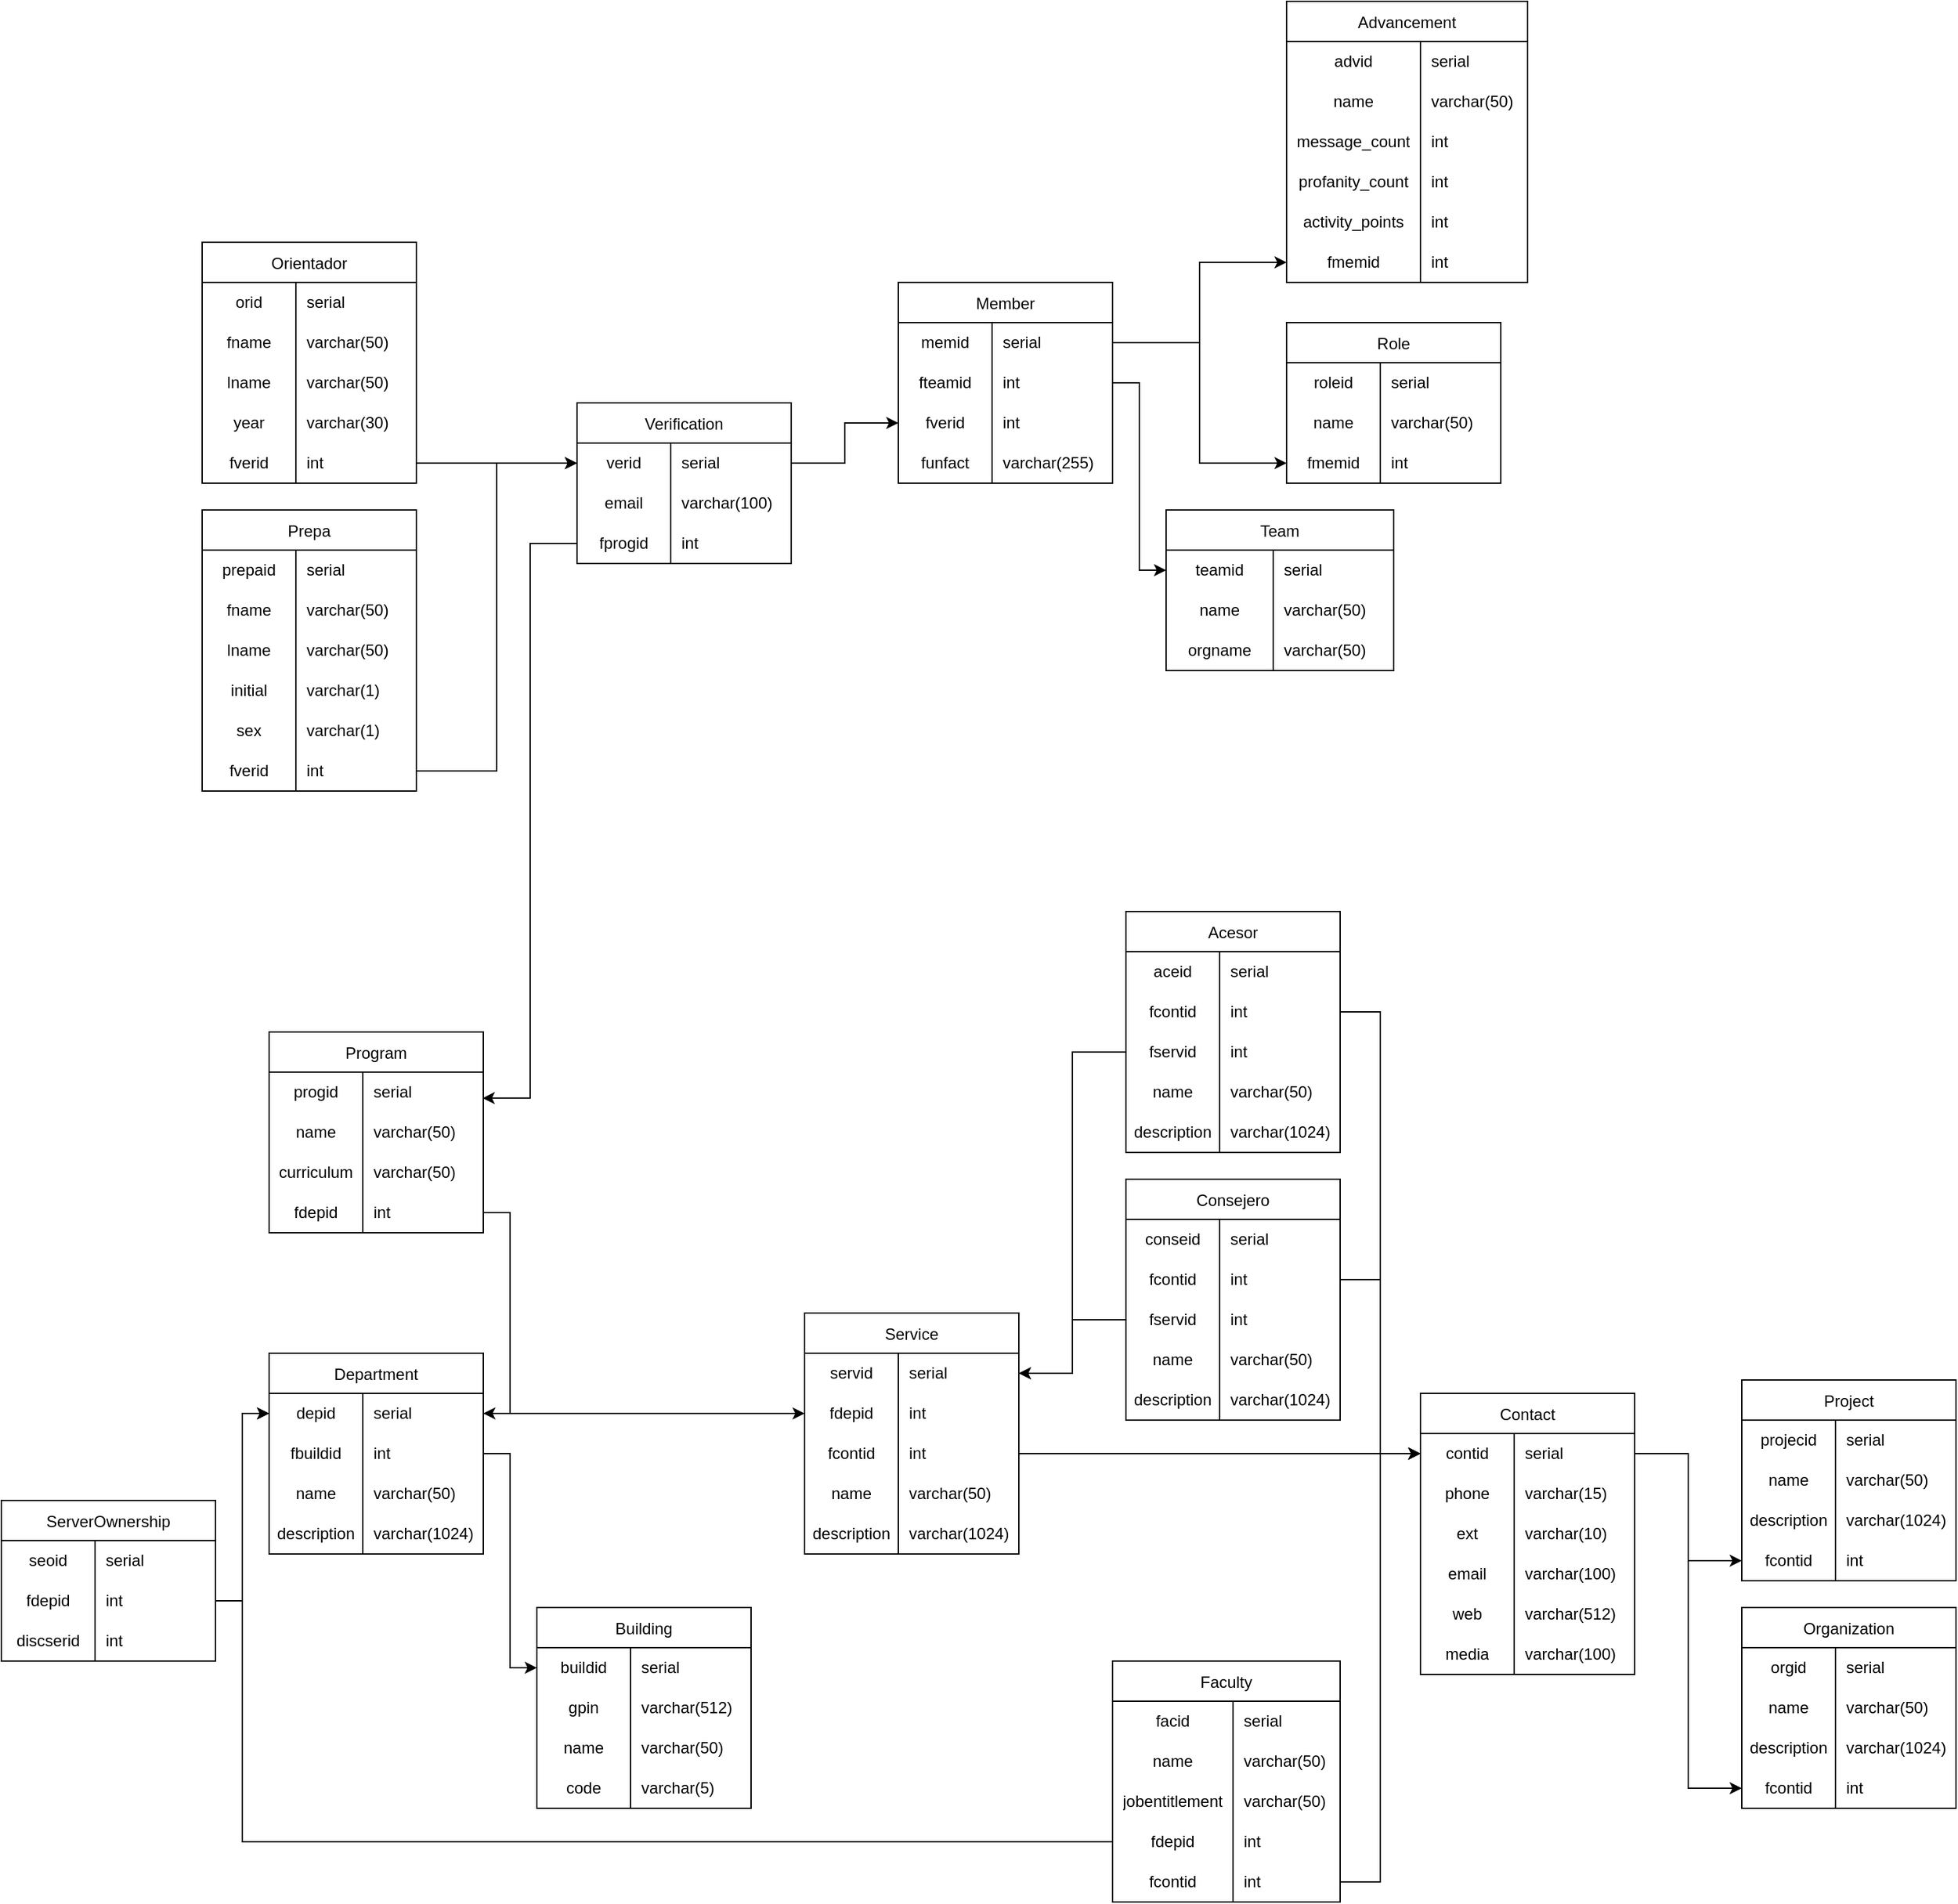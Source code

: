 <mxfile version="24.4.9" type="github">
  <diagram name="Page-1" id="H6W74WY9scQJv6wqV4sv">
    <mxGraphModel dx="1839" dy="1609" grid="1" gridSize="10" guides="1" tooltips="1" connect="1" arrows="1" fold="1" page="1" pageScale="1" pageWidth="850" pageHeight="1100" math="0" shadow="0">
      <root>
        <mxCell id="0" />
        <mxCell id="1" parent="0" />
        <mxCell id="gwqvWCryW0CEJLFvZ5g5-7" value="Verification" style="shape=table;startSize=30;container=1;collapsible=0;childLayout=tableLayout;fixedRows=1;rowLines=0;fontStyle=0;strokeColor=default;fontSize=12;" parent="1" vertex="1">
          <mxGeometry x="130" y="260" width="160" height="120" as="geometry" />
        </mxCell>
        <mxCell id="gwqvWCryW0CEJLFvZ5g5-41" style="shape=tableRow;horizontal=0;startSize=0;swimlaneHead=0;swimlaneBody=0;top=0;left=0;bottom=0;right=0;collapsible=0;dropTarget=0;fillColor=none;points=[[0,0.5],[1,0.5]];portConstraint=eastwest;strokeColor=inherit;fontSize=12;" parent="gwqvWCryW0CEJLFvZ5g5-7" vertex="1">
          <mxGeometry y="30" width="160" height="30" as="geometry" />
        </mxCell>
        <mxCell id="gwqvWCryW0CEJLFvZ5g5-42" value="verid" style="shape=partialRectangle;html=1;whiteSpace=wrap;connectable=0;fillColor=none;top=0;left=0;bottom=0;right=0;overflow=hidden;pointerEvents=1;strokeColor=inherit;fontSize=12;spacing=2;" parent="gwqvWCryW0CEJLFvZ5g5-41" vertex="1">
          <mxGeometry width="70" height="30" as="geometry">
            <mxRectangle width="70" height="30" as="alternateBounds" />
          </mxGeometry>
        </mxCell>
        <mxCell id="gwqvWCryW0CEJLFvZ5g5-43" value="serial" style="shape=partialRectangle;html=1;whiteSpace=wrap;connectable=0;fillColor=none;top=0;left=0;bottom=0;right=0;align=left;spacingLeft=6;overflow=hidden;strokeColor=inherit;fontSize=12;" parent="gwqvWCryW0CEJLFvZ5g5-41" vertex="1">
          <mxGeometry x="70" width="90" height="30" as="geometry">
            <mxRectangle width="90" height="30" as="alternateBounds" />
          </mxGeometry>
        </mxCell>
        <mxCell id="gwqvWCryW0CEJLFvZ5g5-8" value="" style="shape=tableRow;horizontal=0;startSize=0;swimlaneHead=0;swimlaneBody=0;top=0;left=0;bottom=0;right=0;collapsible=0;dropTarget=0;fillColor=none;points=[[0,0.5],[1,0.5]];portConstraint=eastwest;strokeColor=inherit;fontSize=12;" parent="gwqvWCryW0CEJLFvZ5g5-7" vertex="1">
          <mxGeometry y="60" width="160" height="30" as="geometry" />
        </mxCell>
        <mxCell id="gwqvWCryW0CEJLFvZ5g5-9" value="email" style="shape=partialRectangle;html=1;whiteSpace=wrap;connectable=0;fillColor=none;top=0;left=0;bottom=0;right=0;overflow=hidden;pointerEvents=1;strokeColor=inherit;fontSize=12;spacing=2;" parent="gwqvWCryW0CEJLFvZ5g5-8" vertex="1">
          <mxGeometry width="70" height="30" as="geometry">
            <mxRectangle width="70" height="30" as="alternateBounds" />
          </mxGeometry>
        </mxCell>
        <mxCell id="gwqvWCryW0CEJLFvZ5g5-10" value="varchar(100)" style="shape=partialRectangle;html=1;whiteSpace=wrap;connectable=0;fillColor=none;top=0;left=0;bottom=0;right=0;align=left;spacingLeft=6;overflow=hidden;strokeColor=inherit;fontSize=12;" parent="gwqvWCryW0CEJLFvZ5g5-8" vertex="1">
          <mxGeometry x="70" width="90" height="30" as="geometry">
            <mxRectangle width="90" height="30" as="alternateBounds" />
          </mxGeometry>
        </mxCell>
        <mxCell id="gwqvWCryW0CEJLFvZ5g5-11" value="" style="shape=tableRow;horizontal=0;startSize=0;swimlaneHead=0;swimlaneBody=0;top=0;left=0;bottom=0;right=0;collapsible=0;dropTarget=0;fillColor=none;points=[[0,0.5],[1,0.5]];portConstraint=eastwest;strokeColor=inherit;fontSize=12;" parent="gwqvWCryW0CEJLFvZ5g5-7" vertex="1">
          <mxGeometry y="90" width="160" height="30" as="geometry" />
        </mxCell>
        <mxCell id="gwqvWCryW0CEJLFvZ5g5-12" value="fprogid" style="shape=partialRectangle;html=1;whiteSpace=wrap;connectable=0;fillColor=none;top=0;left=0;bottom=0;right=0;overflow=hidden;strokeColor=inherit;fontSize=12;" parent="gwqvWCryW0CEJLFvZ5g5-11" vertex="1">
          <mxGeometry width="70" height="30" as="geometry">
            <mxRectangle width="70" height="30" as="alternateBounds" />
          </mxGeometry>
        </mxCell>
        <mxCell id="gwqvWCryW0CEJLFvZ5g5-13" value="int" style="shape=partialRectangle;html=1;whiteSpace=wrap;connectable=0;fillColor=none;top=0;left=0;bottom=0;right=0;align=left;spacingLeft=6;overflow=hidden;strokeColor=inherit;fontSize=12;" parent="gwqvWCryW0CEJLFvZ5g5-11" vertex="1">
          <mxGeometry x="70" width="90" height="30" as="geometry">
            <mxRectangle width="90" height="30" as="alternateBounds" />
          </mxGeometry>
        </mxCell>
        <mxCell id="gwqvWCryW0CEJLFvZ5g5-31" value="Orientador" style="shape=table;startSize=30;container=1;collapsible=0;childLayout=tableLayout;fixedRows=1;rowLines=0;fontStyle=0;strokeColor=default;fontSize=12;" parent="1" vertex="1">
          <mxGeometry x="-150" y="140" width="160" height="180" as="geometry" />
        </mxCell>
        <mxCell id="gwqvWCryW0CEJLFvZ5g5-32" value="" style="shape=tableRow;horizontal=0;startSize=0;swimlaneHead=0;swimlaneBody=0;top=0;left=0;bottom=0;right=0;collapsible=0;dropTarget=0;fillColor=none;points=[[0,0.5],[1,0.5]];portConstraint=eastwest;strokeColor=inherit;fontSize=12;" parent="gwqvWCryW0CEJLFvZ5g5-31" vertex="1">
          <mxGeometry y="30" width="160" height="30" as="geometry" />
        </mxCell>
        <mxCell id="gwqvWCryW0CEJLFvZ5g5-33" value="orid" style="shape=partialRectangle;html=1;whiteSpace=wrap;connectable=0;fillColor=none;top=0;left=0;bottom=0;right=0;overflow=hidden;pointerEvents=1;strokeColor=inherit;fontSize=12;spacing=2;" parent="gwqvWCryW0CEJLFvZ5g5-32" vertex="1">
          <mxGeometry width="70" height="30" as="geometry">
            <mxRectangle width="70" height="30" as="alternateBounds" />
          </mxGeometry>
        </mxCell>
        <mxCell id="gwqvWCryW0CEJLFvZ5g5-34" value="serial" style="shape=partialRectangle;html=1;whiteSpace=wrap;connectable=0;fillColor=none;top=0;left=0;bottom=0;right=0;align=left;spacingLeft=6;overflow=hidden;strokeColor=inherit;fontSize=12;" parent="gwqvWCryW0CEJLFvZ5g5-32" vertex="1">
          <mxGeometry x="70" width="90" height="30" as="geometry">
            <mxRectangle width="90" height="30" as="alternateBounds" />
          </mxGeometry>
        </mxCell>
        <mxCell id="gwqvWCryW0CEJLFvZ5g5-35" value="" style="shape=tableRow;horizontal=0;startSize=0;swimlaneHead=0;swimlaneBody=0;top=0;left=0;bottom=0;right=0;collapsible=0;dropTarget=0;fillColor=none;points=[[0,0.5],[1,0.5]];portConstraint=eastwest;strokeColor=inherit;fontSize=12;" parent="gwqvWCryW0CEJLFvZ5g5-31" vertex="1">
          <mxGeometry y="60" width="160" height="30" as="geometry" />
        </mxCell>
        <mxCell id="gwqvWCryW0CEJLFvZ5g5-36" value="fname" style="shape=partialRectangle;html=1;whiteSpace=wrap;connectable=0;fillColor=none;top=0;left=0;bottom=0;right=0;overflow=hidden;strokeColor=inherit;fontSize=12;" parent="gwqvWCryW0CEJLFvZ5g5-35" vertex="1">
          <mxGeometry width="70" height="30" as="geometry">
            <mxRectangle width="70" height="30" as="alternateBounds" />
          </mxGeometry>
        </mxCell>
        <mxCell id="gwqvWCryW0CEJLFvZ5g5-37" value="varchar(50)" style="shape=partialRectangle;html=1;whiteSpace=wrap;connectable=0;fillColor=none;top=0;left=0;bottom=0;right=0;align=left;spacingLeft=6;overflow=hidden;strokeColor=inherit;fontSize=12;" parent="gwqvWCryW0CEJLFvZ5g5-35" vertex="1">
          <mxGeometry x="70" width="90" height="30" as="geometry">
            <mxRectangle width="90" height="30" as="alternateBounds" />
          </mxGeometry>
        </mxCell>
        <mxCell id="gwqvWCryW0CEJLFvZ5g5-44" style="shape=tableRow;horizontal=0;startSize=0;swimlaneHead=0;swimlaneBody=0;top=0;left=0;bottom=0;right=0;collapsible=0;dropTarget=0;fillColor=none;points=[[0,0.5],[1,0.5]];portConstraint=eastwest;strokeColor=inherit;fontSize=12;" parent="gwqvWCryW0CEJLFvZ5g5-31" vertex="1">
          <mxGeometry y="90" width="160" height="30" as="geometry" />
        </mxCell>
        <mxCell id="gwqvWCryW0CEJLFvZ5g5-45" value="lname" style="shape=partialRectangle;html=1;whiteSpace=wrap;connectable=0;fillColor=none;top=0;left=0;bottom=0;right=0;overflow=hidden;strokeColor=inherit;fontSize=12;" parent="gwqvWCryW0CEJLFvZ5g5-44" vertex="1">
          <mxGeometry width="70" height="30" as="geometry">
            <mxRectangle width="70" height="30" as="alternateBounds" />
          </mxGeometry>
        </mxCell>
        <mxCell id="gwqvWCryW0CEJLFvZ5g5-46" value="varchar(50)" style="shape=partialRectangle;html=1;whiteSpace=wrap;connectable=0;fillColor=none;top=0;left=0;bottom=0;right=0;align=left;spacingLeft=6;overflow=hidden;strokeColor=inherit;fontSize=12;" parent="gwqvWCryW0CEJLFvZ5g5-44" vertex="1">
          <mxGeometry x="70" width="90" height="30" as="geometry">
            <mxRectangle width="90" height="30" as="alternateBounds" />
          </mxGeometry>
        </mxCell>
        <mxCell id="i1yZbIRJ25v5KZk4Gypd-30" style="shape=tableRow;horizontal=0;startSize=0;swimlaneHead=0;swimlaneBody=0;top=0;left=0;bottom=0;right=0;collapsible=0;dropTarget=0;fillColor=none;points=[[0,0.5],[1,0.5]];portConstraint=eastwest;strokeColor=inherit;fontSize=12;" vertex="1" parent="gwqvWCryW0CEJLFvZ5g5-31">
          <mxGeometry y="120" width="160" height="30" as="geometry" />
        </mxCell>
        <mxCell id="i1yZbIRJ25v5KZk4Gypd-31" value="year" style="shape=partialRectangle;html=1;whiteSpace=wrap;connectable=0;fillColor=none;top=0;left=0;bottom=0;right=0;overflow=hidden;strokeColor=inherit;fontSize=12;" vertex="1" parent="i1yZbIRJ25v5KZk4Gypd-30">
          <mxGeometry width="70" height="30" as="geometry">
            <mxRectangle width="70" height="30" as="alternateBounds" />
          </mxGeometry>
        </mxCell>
        <mxCell id="i1yZbIRJ25v5KZk4Gypd-32" value="varchar(30)" style="shape=partialRectangle;html=1;whiteSpace=wrap;connectable=0;fillColor=none;top=0;left=0;bottom=0;right=0;align=left;spacingLeft=6;overflow=hidden;strokeColor=inherit;fontSize=12;" vertex="1" parent="i1yZbIRJ25v5KZk4Gypd-30">
          <mxGeometry x="70" width="90" height="30" as="geometry">
            <mxRectangle width="90" height="30" as="alternateBounds" />
          </mxGeometry>
        </mxCell>
        <mxCell id="gwqvWCryW0CEJLFvZ5g5-108" style="shape=tableRow;horizontal=0;startSize=0;swimlaneHead=0;swimlaneBody=0;top=0;left=0;bottom=0;right=0;collapsible=0;dropTarget=0;fillColor=none;points=[[0,0.5],[1,0.5]];portConstraint=eastwest;strokeColor=inherit;fontSize=12;" parent="gwqvWCryW0CEJLFvZ5g5-31" vertex="1">
          <mxGeometry y="150" width="160" height="30" as="geometry" />
        </mxCell>
        <mxCell id="gwqvWCryW0CEJLFvZ5g5-109" value="fverid" style="shape=partialRectangle;html=1;whiteSpace=wrap;connectable=0;fillColor=none;top=0;left=0;bottom=0;right=0;overflow=hidden;strokeColor=inherit;fontSize=12;" parent="gwqvWCryW0CEJLFvZ5g5-108" vertex="1">
          <mxGeometry width="70" height="30" as="geometry">
            <mxRectangle width="70" height="30" as="alternateBounds" />
          </mxGeometry>
        </mxCell>
        <mxCell id="gwqvWCryW0CEJLFvZ5g5-110" value="int" style="shape=partialRectangle;html=1;whiteSpace=wrap;connectable=0;fillColor=none;top=0;left=0;bottom=0;right=0;align=left;spacingLeft=6;overflow=hidden;strokeColor=inherit;fontSize=12;" parent="gwqvWCryW0CEJLFvZ5g5-108" vertex="1">
          <mxGeometry x="70" width="90" height="30" as="geometry">
            <mxRectangle width="90" height="30" as="alternateBounds" />
          </mxGeometry>
        </mxCell>
        <mxCell id="gwqvWCryW0CEJLFvZ5g5-53" value="Prepa" style="shape=table;startSize=30;container=1;collapsible=0;childLayout=tableLayout;fixedRows=1;rowLines=0;fontStyle=0;strokeColor=default;fontSize=12;" parent="1" vertex="1">
          <mxGeometry x="-150" y="340" width="160" height="210" as="geometry" />
        </mxCell>
        <mxCell id="gwqvWCryW0CEJLFvZ5g5-54" value="" style="shape=tableRow;horizontal=0;startSize=0;swimlaneHead=0;swimlaneBody=0;top=0;left=0;bottom=0;right=0;collapsible=0;dropTarget=0;fillColor=none;points=[[0,0.5],[1,0.5]];portConstraint=eastwest;strokeColor=inherit;fontSize=12;" parent="gwqvWCryW0CEJLFvZ5g5-53" vertex="1">
          <mxGeometry y="30" width="160" height="30" as="geometry" />
        </mxCell>
        <mxCell id="gwqvWCryW0CEJLFvZ5g5-55" value="prepaid" style="shape=partialRectangle;html=1;whiteSpace=wrap;connectable=0;fillColor=none;top=0;left=0;bottom=0;right=0;overflow=hidden;pointerEvents=1;strokeColor=inherit;fontSize=12;spacing=2;" parent="gwqvWCryW0CEJLFvZ5g5-54" vertex="1">
          <mxGeometry width="70" height="30" as="geometry">
            <mxRectangle width="70" height="30" as="alternateBounds" />
          </mxGeometry>
        </mxCell>
        <mxCell id="gwqvWCryW0CEJLFvZ5g5-56" value="serial" style="shape=partialRectangle;html=1;whiteSpace=wrap;connectable=0;fillColor=none;top=0;left=0;bottom=0;right=0;align=left;spacingLeft=6;overflow=hidden;strokeColor=inherit;fontSize=12;" parent="gwqvWCryW0CEJLFvZ5g5-54" vertex="1">
          <mxGeometry x="70" width="90" height="30" as="geometry">
            <mxRectangle width="90" height="30" as="alternateBounds" />
          </mxGeometry>
        </mxCell>
        <mxCell id="gwqvWCryW0CEJLFvZ5g5-57" value="" style="shape=tableRow;horizontal=0;startSize=0;swimlaneHead=0;swimlaneBody=0;top=0;left=0;bottom=0;right=0;collapsible=0;dropTarget=0;fillColor=none;points=[[0,0.5],[1,0.5]];portConstraint=eastwest;strokeColor=inherit;fontSize=12;" parent="gwqvWCryW0CEJLFvZ5g5-53" vertex="1">
          <mxGeometry y="60" width="160" height="30" as="geometry" />
        </mxCell>
        <mxCell id="gwqvWCryW0CEJLFvZ5g5-58" value="fname" style="shape=partialRectangle;html=1;whiteSpace=wrap;connectable=0;fillColor=none;top=0;left=0;bottom=0;right=0;overflow=hidden;strokeColor=inherit;fontSize=12;" parent="gwqvWCryW0CEJLFvZ5g5-57" vertex="1">
          <mxGeometry width="70" height="30" as="geometry">
            <mxRectangle width="70" height="30" as="alternateBounds" />
          </mxGeometry>
        </mxCell>
        <mxCell id="gwqvWCryW0CEJLFvZ5g5-59" value="varchar(50)" style="shape=partialRectangle;html=1;whiteSpace=wrap;connectable=0;fillColor=none;top=0;left=0;bottom=0;right=0;align=left;spacingLeft=6;overflow=hidden;strokeColor=inherit;fontSize=12;" parent="gwqvWCryW0CEJLFvZ5g5-57" vertex="1">
          <mxGeometry x="70" width="90" height="30" as="geometry">
            <mxRectangle width="90" height="30" as="alternateBounds" />
          </mxGeometry>
        </mxCell>
        <mxCell id="gwqvWCryW0CEJLFvZ5g5-60" style="shape=tableRow;horizontal=0;startSize=0;swimlaneHead=0;swimlaneBody=0;top=0;left=0;bottom=0;right=0;collapsible=0;dropTarget=0;fillColor=none;points=[[0,0.5],[1,0.5]];portConstraint=eastwest;strokeColor=inherit;fontSize=12;" parent="gwqvWCryW0CEJLFvZ5g5-53" vertex="1">
          <mxGeometry y="90" width="160" height="30" as="geometry" />
        </mxCell>
        <mxCell id="gwqvWCryW0CEJLFvZ5g5-61" value="lname" style="shape=partialRectangle;html=1;whiteSpace=wrap;connectable=0;fillColor=none;top=0;left=0;bottom=0;right=0;overflow=hidden;strokeColor=inherit;fontSize=12;" parent="gwqvWCryW0CEJLFvZ5g5-60" vertex="1">
          <mxGeometry width="70" height="30" as="geometry">
            <mxRectangle width="70" height="30" as="alternateBounds" />
          </mxGeometry>
        </mxCell>
        <mxCell id="gwqvWCryW0CEJLFvZ5g5-62" value="varchar(50)" style="shape=partialRectangle;html=1;whiteSpace=wrap;connectable=0;fillColor=none;top=0;left=0;bottom=0;right=0;align=left;spacingLeft=6;overflow=hidden;strokeColor=inherit;fontSize=12;" parent="gwqvWCryW0CEJLFvZ5g5-60" vertex="1">
          <mxGeometry x="70" width="90" height="30" as="geometry">
            <mxRectangle width="90" height="30" as="alternateBounds" />
          </mxGeometry>
        </mxCell>
        <mxCell id="i1yZbIRJ25v5KZk4Gypd-25" style="shape=tableRow;horizontal=0;startSize=0;swimlaneHead=0;swimlaneBody=0;top=0;left=0;bottom=0;right=0;collapsible=0;dropTarget=0;fillColor=none;points=[[0,0.5],[1,0.5]];portConstraint=eastwest;strokeColor=inherit;fontSize=12;" vertex="1" parent="gwqvWCryW0CEJLFvZ5g5-53">
          <mxGeometry y="120" width="160" height="30" as="geometry" />
        </mxCell>
        <mxCell id="i1yZbIRJ25v5KZk4Gypd-26" value="initial" style="shape=partialRectangle;html=1;whiteSpace=wrap;connectable=0;fillColor=none;top=0;left=0;bottom=0;right=0;overflow=hidden;strokeColor=inherit;fontSize=12;" vertex="1" parent="i1yZbIRJ25v5KZk4Gypd-25">
          <mxGeometry width="70" height="30" as="geometry">
            <mxRectangle width="70" height="30" as="alternateBounds" />
          </mxGeometry>
        </mxCell>
        <mxCell id="i1yZbIRJ25v5KZk4Gypd-27" value="varchar(1)" style="shape=partialRectangle;html=1;whiteSpace=wrap;connectable=0;fillColor=none;top=0;left=0;bottom=0;right=0;align=left;spacingLeft=6;overflow=hidden;strokeColor=inherit;fontSize=12;" vertex="1" parent="i1yZbIRJ25v5KZk4Gypd-25">
          <mxGeometry x="70" width="90" height="30" as="geometry">
            <mxRectangle width="90" height="30" as="alternateBounds" />
          </mxGeometry>
        </mxCell>
        <mxCell id="gwqvWCryW0CEJLFvZ5g5-63" style="shape=tableRow;horizontal=0;startSize=0;swimlaneHead=0;swimlaneBody=0;top=0;left=0;bottom=0;right=0;collapsible=0;dropTarget=0;fillColor=none;points=[[0,0.5],[1,0.5]];portConstraint=eastwest;strokeColor=inherit;fontSize=12;" parent="gwqvWCryW0CEJLFvZ5g5-53" vertex="1">
          <mxGeometry y="150" width="160" height="30" as="geometry" />
        </mxCell>
        <mxCell id="gwqvWCryW0CEJLFvZ5g5-64" value="sex" style="shape=partialRectangle;html=1;whiteSpace=wrap;connectable=0;fillColor=none;top=0;left=0;bottom=0;right=0;overflow=hidden;strokeColor=inherit;fontSize=12;" parent="gwqvWCryW0CEJLFvZ5g5-63" vertex="1">
          <mxGeometry width="70" height="30" as="geometry">
            <mxRectangle width="70" height="30" as="alternateBounds" />
          </mxGeometry>
        </mxCell>
        <mxCell id="gwqvWCryW0CEJLFvZ5g5-65" value="varchar(1)" style="shape=partialRectangle;html=1;whiteSpace=wrap;connectable=0;fillColor=none;top=0;left=0;bottom=0;right=0;align=left;spacingLeft=6;overflow=hidden;strokeColor=inherit;fontSize=12;" parent="gwqvWCryW0CEJLFvZ5g5-63" vertex="1">
          <mxGeometry x="70" width="90" height="30" as="geometry">
            <mxRectangle width="90" height="30" as="alternateBounds" />
          </mxGeometry>
        </mxCell>
        <mxCell id="gwqvWCryW0CEJLFvZ5g5-105" style="shape=tableRow;horizontal=0;startSize=0;swimlaneHead=0;swimlaneBody=0;top=0;left=0;bottom=0;right=0;collapsible=0;dropTarget=0;fillColor=none;points=[[0,0.5],[1,0.5]];portConstraint=eastwest;strokeColor=inherit;fontSize=12;" parent="gwqvWCryW0CEJLFvZ5g5-53" vertex="1">
          <mxGeometry y="180" width="160" height="30" as="geometry" />
        </mxCell>
        <mxCell id="gwqvWCryW0CEJLFvZ5g5-106" value="fverid" style="shape=partialRectangle;html=1;whiteSpace=wrap;connectable=0;fillColor=none;top=0;left=0;bottom=0;right=0;overflow=hidden;strokeColor=inherit;fontSize=12;" parent="gwqvWCryW0CEJLFvZ5g5-105" vertex="1">
          <mxGeometry width="70" height="30" as="geometry">
            <mxRectangle width="70" height="30" as="alternateBounds" />
          </mxGeometry>
        </mxCell>
        <mxCell id="gwqvWCryW0CEJLFvZ5g5-107" value="int" style="shape=partialRectangle;html=1;whiteSpace=wrap;connectable=0;fillColor=none;top=0;left=0;bottom=0;right=0;align=left;spacingLeft=6;overflow=hidden;strokeColor=inherit;fontSize=12;" parent="gwqvWCryW0CEJLFvZ5g5-105" vertex="1">
          <mxGeometry x="70" width="90" height="30" as="geometry">
            <mxRectangle width="90" height="30" as="alternateBounds" />
          </mxGeometry>
        </mxCell>
        <mxCell id="gwqvWCryW0CEJLFvZ5g5-79" value="Member" style="shape=table;startSize=30;container=1;collapsible=0;childLayout=tableLayout;fixedRows=1;rowLines=0;fontStyle=0;strokeColor=default;fontSize=12;" parent="1" vertex="1">
          <mxGeometry x="370" y="170" width="160" height="150" as="geometry" />
        </mxCell>
        <mxCell id="gwqvWCryW0CEJLFvZ5g5-80" value="" style="shape=tableRow;horizontal=0;startSize=0;swimlaneHead=0;swimlaneBody=0;top=0;left=0;bottom=0;right=0;collapsible=0;dropTarget=0;fillColor=none;points=[[0,0.5],[1,0.5]];portConstraint=eastwest;strokeColor=inherit;fontSize=12;" parent="gwqvWCryW0CEJLFvZ5g5-79" vertex="1">
          <mxGeometry y="30" width="160" height="30" as="geometry" />
        </mxCell>
        <mxCell id="gwqvWCryW0CEJLFvZ5g5-81" value="memid" style="shape=partialRectangle;html=1;whiteSpace=wrap;connectable=0;fillColor=none;top=0;left=0;bottom=0;right=0;overflow=hidden;pointerEvents=1;strokeColor=inherit;fontSize=12;spacing=2;" parent="gwqvWCryW0CEJLFvZ5g5-80" vertex="1">
          <mxGeometry width="70" height="30" as="geometry">
            <mxRectangle width="70" height="30" as="alternateBounds" />
          </mxGeometry>
        </mxCell>
        <mxCell id="gwqvWCryW0CEJLFvZ5g5-82" value="serial" style="shape=partialRectangle;html=1;whiteSpace=wrap;connectable=0;fillColor=none;top=0;left=0;bottom=0;right=0;align=left;spacingLeft=6;overflow=hidden;strokeColor=inherit;fontSize=12;" parent="gwqvWCryW0CEJLFvZ5g5-80" vertex="1">
          <mxGeometry x="70" width="90" height="30" as="geometry">
            <mxRectangle width="90" height="30" as="alternateBounds" />
          </mxGeometry>
        </mxCell>
        <mxCell id="gwqvWCryW0CEJLFvZ5g5-86" style="shape=tableRow;horizontal=0;startSize=0;swimlaneHead=0;swimlaneBody=0;top=0;left=0;bottom=0;right=0;collapsible=0;dropTarget=0;fillColor=none;points=[[0,0.5],[1,0.5]];portConstraint=eastwest;strokeColor=inherit;fontSize=12;" parent="gwqvWCryW0CEJLFvZ5g5-79" vertex="1">
          <mxGeometry y="60" width="160" height="30" as="geometry" />
        </mxCell>
        <mxCell id="gwqvWCryW0CEJLFvZ5g5-87" value="fteamid" style="shape=partialRectangle;html=1;whiteSpace=wrap;connectable=0;fillColor=none;top=0;left=0;bottom=0;right=0;overflow=hidden;strokeColor=inherit;fontSize=12;" parent="gwqvWCryW0CEJLFvZ5g5-86" vertex="1">
          <mxGeometry width="70" height="30" as="geometry">
            <mxRectangle width="70" height="30" as="alternateBounds" />
          </mxGeometry>
        </mxCell>
        <mxCell id="gwqvWCryW0CEJLFvZ5g5-88" value="int" style="shape=partialRectangle;html=1;whiteSpace=wrap;connectable=0;fillColor=none;top=0;left=0;bottom=0;right=0;align=left;spacingLeft=6;overflow=hidden;strokeColor=inherit;fontSize=12;" parent="gwqvWCryW0CEJLFvZ5g5-86" vertex="1">
          <mxGeometry x="70" width="90" height="30" as="geometry">
            <mxRectangle width="90" height="30" as="alternateBounds" />
          </mxGeometry>
        </mxCell>
        <mxCell id="gwqvWCryW0CEJLFvZ5g5-114" style="shape=tableRow;horizontal=0;startSize=0;swimlaneHead=0;swimlaneBody=0;top=0;left=0;bottom=0;right=0;collapsible=0;dropTarget=0;fillColor=none;points=[[0,0.5],[1,0.5]];portConstraint=eastwest;strokeColor=inherit;fontSize=12;" parent="gwqvWCryW0CEJLFvZ5g5-79" vertex="1">
          <mxGeometry y="90" width="160" height="30" as="geometry" />
        </mxCell>
        <mxCell id="gwqvWCryW0CEJLFvZ5g5-115" value="fverid" style="shape=partialRectangle;html=1;whiteSpace=wrap;connectable=0;fillColor=none;top=0;left=0;bottom=0;right=0;overflow=hidden;strokeColor=inherit;fontSize=12;" parent="gwqvWCryW0CEJLFvZ5g5-114" vertex="1">
          <mxGeometry width="70" height="30" as="geometry">
            <mxRectangle width="70" height="30" as="alternateBounds" />
          </mxGeometry>
        </mxCell>
        <mxCell id="gwqvWCryW0CEJLFvZ5g5-116" value="int" style="shape=partialRectangle;html=1;whiteSpace=wrap;connectable=0;fillColor=none;top=0;left=0;bottom=0;right=0;align=left;spacingLeft=6;overflow=hidden;strokeColor=inherit;fontSize=12;" parent="gwqvWCryW0CEJLFvZ5g5-114" vertex="1">
          <mxGeometry x="70" width="90" height="30" as="geometry">
            <mxRectangle width="90" height="30" as="alternateBounds" />
          </mxGeometry>
        </mxCell>
        <mxCell id="i1yZbIRJ25v5KZk4Gypd-33" style="shape=tableRow;horizontal=0;startSize=0;swimlaneHead=0;swimlaneBody=0;top=0;left=0;bottom=0;right=0;collapsible=0;dropTarget=0;fillColor=none;points=[[0,0.5],[1,0.5]];portConstraint=eastwest;strokeColor=inherit;fontSize=12;" vertex="1" parent="gwqvWCryW0CEJLFvZ5g5-79">
          <mxGeometry y="120" width="160" height="30" as="geometry" />
        </mxCell>
        <mxCell id="i1yZbIRJ25v5KZk4Gypd-34" value="funfact" style="shape=partialRectangle;html=1;whiteSpace=wrap;connectable=0;fillColor=none;top=0;left=0;bottom=0;right=0;overflow=hidden;strokeColor=inherit;fontSize=12;" vertex="1" parent="i1yZbIRJ25v5KZk4Gypd-33">
          <mxGeometry width="70" height="30" as="geometry">
            <mxRectangle width="70" height="30" as="alternateBounds" />
          </mxGeometry>
        </mxCell>
        <mxCell id="i1yZbIRJ25v5KZk4Gypd-35" value="varchar(255)" style="shape=partialRectangle;html=1;whiteSpace=wrap;connectable=0;fillColor=none;top=0;left=0;bottom=0;right=0;align=left;spacingLeft=6;overflow=hidden;strokeColor=inherit;fontSize=12;" vertex="1" parent="i1yZbIRJ25v5KZk4Gypd-33">
          <mxGeometry x="70" width="90" height="30" as="geometry">
            <mxRectangle width="90" height="30" as="alternateBounds" />
          </mxGeometry>
        </mxCell>
        <mxCell id="gwqvWCryW0CEJLFvZ5g5-92" value="Team" style="shape=table;startSize=30;container=1;collapsible=0;childLayout=tableLayout;fixedRows=1;rowLines=0;fontStyle=0;strokeColor=default;fontSize=12;" parent="1" vertex="1">
          <mxGeometry x="570" y="340" width="170" height="120" as="geometry" />
        </mxCell>
        <mxCell id="gwqvWCryW0CEJLFvZ5g5-93" value="" style="shape=tableRow;horizontal=0;startSize=0;swimlaneHead=0;swimlaneBody=0;top=0;left=0;bottom=0;right=0;collapsible=0;dropTarget=0;fillColor=none;points=[[0,0.5],[1,0.5]];portConstraint=eastwest;strokeColor=inherit;fontSize=12;" parent="gwqvWCryW0CEJLFvZ5g5-92" vertex="1">
          <mxGeometry y="30" width="170" height="30" as="geometry" />
        </mxCell>
        <mxCell id="gwqvWCryW0CEJLFvZ5g5-94" value="teamid" style="shape=partialRectangle;html=1;whiteSpace=wrap;connectable=0;fillColor=none;top=0;left=0;bottom=0;right=0;overflow=hidden;pointerEvents=1;strokeColor=inherit;fontSize=12;spacing=2;" parent="gwqvWCryW0CEJLFvZ5g5-93" vertex="1">
          <mxGeometry width="80" height="30" as="geometry">
            <mxRectangle width="80" height="30" as="alternateBounds" />
          </mxGeometry>
        </mxCell>
        <mxCell id="gwqvWCryW0CEJLFvZ5g5-95" value="serial" style="shape=partialRectangle;html=1;whiteSpace=wrap;connectable=0;fillColor=none;top=0;left=0;bottom=0;right=0;align=left;spacingLeft=6;overflow=hidden;strokeColor=inherit;fontSize=12;" parent="gwqvWCryW0CEJLFvZ5g5-93" vertex="1">
          <mxGeometry x="80" width="90" height="30" as="geometry">
            <mxRectangle width="90" height="30" as="alternateBounds" />
          </mxGeometry>
        </mxCell>
        <mxCell id="gwqvWCryW0CEJLFvZ5g5-96" value="" style="shape=tableRow;horizontal=0;startSize=0;swimlaneHead=0;swimlaneBody=0;top=0;left=0;bottom=0;right=0;collapsible=0;dropTarget=0;fillColor=none;points=[[0,0.5],[1,0.5]];portConstraint=eastwest;strokeColor=inherit;fontSize=12;" parent="gwqvWCryW0CEJLFvZ5g5-92" vertex="1">
          <mxGeometry y="60" width="170" height="30" as="geometry" />
        </mxCell>
        <mxCell id="gwqvWCryW0CEJLFvZ5g5-97" value="name" style="shape=partialRectangle;html=1;whiteSpace=wrap;connectable=0;fillColor=none;top=0;left=0;bottom=0;right=0;overflow=hidden;strokeColor=inherit;fontSize=12;" parent="gwqvWCryW0CEJLFvZ5g5-96" vertex="1">
          <mxGeometry width="80" height="30" as="geometry">
            <mxRectangle width="80" height="30" as="alternateBounds" />
          </mxGeometry>
        </mxCell>
        <mxCell id="gwqvWCryW0CEJLFvZ5g5-98" value="varchar(50)" style="shape=partialRectangle;html=1;whiteSpace=wrap;connectable=0;fillColor=none;top=0;left=0;bottom=0;right=0;align=left;spacingLeft=6;overflow=hidden;strokeColor=inherit;fontSize=12;" parent="gwqvWCryW0CEJLFvZ5g5-96" vertex="1">
          <mxGeometry x="80" width="90" height="30" as="geometry">
            <mxRectangle width="90" height="30" as="alternateBounds" />
          </mxGeometry>
        </mxCell>
        <mxCell id="gwqvWCryW0CEJLFvZ5g5-99" style="shape=tableRow;horizontal=0;startSize=0;swimlaneHead=0;swimlaneBody=0;top=0;left=0;bottom=0;right=0;collapsible=0;dropTarget=0;fillColor=none;points=[[0,0.5],[1,0.5]];portConstraint=eastwest;strokeColor=inherit;fontSize=12;" parent="gwqvWCryW0CEJLFvZ5g5-92" vertex="1">
          <mxGeometry y="90" width="170" height="30" as="geometry" />
        </mxCell>
        <mxCell id="gwqvWCryW0CEJLFvZ5g5-100" value="orgname" style="shape=partialRectangle;html=1;whiteSpace=wrap;connectable=0;fillColor=none;top=0;left=0;bottom=0;right=0;overflow=hidden;strokeColor=inherit;fontSize=12;" parent="gwqvWCryW0CEJLFvZ5g5-99" vertex="1">
          <mxGeometry width="80" height="30" as="geometry">
            <mxRectangle width="80" height="30" as="alternateBounds" />
          </mxGeometry>
        </mxCell>
        <mxCell id="gwqvWCryW0CEJLFvZ5g5-101" value="varchar(50)" style="shape=partialRectangle;html=1;whiteSpace=wrap;connectable=0;fillColor=none;top=0;left=0;bottom=0;right=0;align=left;spacingLeft=6;overflow=hidden;strokeColor=inherit;fontSize=12;" parent="gwqvWCryW0CEJLFvZ5g5-99" vertex="1">
          <mxGeometry x="80" width="90" height="30" as="geometry">
            <mxRectangle width="90" height="30" as="alternateBounds" />
          </mxGeometry>
        </mxCell>
        <mxCell id="gwqvWCryW0CEJLFvZ5g5-112" style="edgeStyle=orthogonalEdgeStyle;rounded=0;orthogonalLoop=1;jettySize=auto;html=1;exitX=1;exitY=0.5;exitDx=0;exitDy=0;entryX=0;entryY=0.5;entryDx=0;entryDy=0;" parent="1" source="gwqvWCryW0CEJLFvZ5g5-108" target="gwqvWCryW0CEJLFvZ5g5-41" edge="1">
          <mxGeometry relative="1" as="geometry" />
        </mxCell>
        <mxCell id="gwqvWCryW0CEJLFvZ5g5-113" style="edgeStyle=orthogonalEdgeStyle;rounded=0;orthogonalLoop=1;jettySize=auto;html=1;exitX=1;exitY=0.5;exitDx=0;exitDy=0;entryX=0;entryY=0.5;entryDx=0;entryDy=0;" parent="1" source="gwqvWCryW0CEJLFvZ5g5-105" target="gwqvWCryW0CEJLFvZ5g5-41" edge="1">
          <mxGeometry relative="1" as="geometry" />
        </mxCell>
        <mxCell id="gwqvWCryW0CEJLFvZ5g5-117" style="edgeStyle=orthogonalEdgeStyle;rounded=0;orthogonalLoop=1;jettySize=auto;html=1;exitX=1;exitY=0.5;exitDx=0;exitDy=0;entryX=0;entryY=0.5;entryDx=0;entryDy=0;" parent="1" source="gwqvWCryW0CEJLFvZ5g5-41" target="gwqvWCryW0CEJLFvZ5g5-114" edge="1">
          <mxGeometry relative="1" as="geometry" />
        </mxCell>
        <mxCell id="gwqvWCryW0CEJLFvZ5g5-126" value="Advancement" style="shape=table;startSize=30;container=1;collapsible=0;childLayout=tableLayout;fixedRows=1;rowLines=0;fontStyle=0;strokeColor=default;fontSize=12;" parent="1" vertex="1">
          <mxGeometry x="660" y="-40" width="180" height="210.0" as="geometry" />
        </mxCell>
        <mxCell id="gwqvWCryW0CEJLFvZ5g5-127" value="" style="shape=tableRow;horizontal=0;startSize=0;swimlaneHead=0;swimlaneBody=0;top=0;left=0;bottom=0;right=0;collapsible=0;dropTarget=0;fillColor=none;points=[[0,0.5],[1,0.5]];portConstraint=eastwest;strokeColor=inherit;fontSize=12;" parent="gwqvWCryW0CEJLFvZ5g5-126" vertex="1">
          <mxGeometry y="30" width="180" height="30" as="geometry" />
        </mxCell>
        <mxCell id="gwqvWCryW0CEJLFvZ5g5-128" value="advid" style="shape=partialRectangle;html=1;whiteSpace=wrap;connectable=0;fillColor=none;top=0;left=0;bottom=0;right=0;overflow=hidden;pointerEvents=1;strokeColor=inherit;fontSize=12;spacing=2;" parent="gwqvWCryW0CEJLFvZ5g5-127" vertex="1">
          <mxGeometry width="100" height="30" as="geometry">
            <mxRectangle width="100" height="30" as="alternateBounds" />
          </mxGeometry>
        </mxCell>
        <mxCell id="gwqvWCryW0CEJLFvZ5g5-129" value="serial" style="shape=partialRectangle;html=1;whiteSpace=wrap;connectable=0;fillColor=none;top=0;left=0;bottom=0;right=0;align=left;spacingLeft=6;overflow=hidden;strokeColor=inherit;fontSize=12;" parent="gwqvWCryW0CEJLFvZ5g5-127" vertex="1">
          <mxGeometry x="100" width="80" height="30" as="geometry">
            <mxRectangle width="80" height="30" as="alternateBounds" />
          </mxGeometry>
        </mxCell>
        <mxCell id="gwqvWCryW0CEJLFvZ5g5-130" value="" style="shape=tableRow;horizontal=0;startSize=0;swimlaneHead=0;swimlaneBody=0;top=0;left=0;bottom=0;right=0;collapsible=0;dropTarget=0;fillColor=none;points=[[0,0.5],[1,0.5]];portConstraint=eastwest;strokeColor=inherit;fontSize=12;" parent="gwqvWCryW0CEJLFvZ5g5-126" vertex="1">
          <mxGeometry y="60" width="180" height="30" as="geometry" />
        </mxCell>
        <mxCell id="gwqvWCryW0CEJLFvZ5g5-131" value="name" style="shape=partialRectangle;html=1;whiteSpace=wrap;connectable=0;fillColor=none;top=0;left=0;bottom=0;right=0;overflow=hidden;strokeColor=inherit;fontSize=12;" parent="gwqvWCryW0CEJLFvZ5g5-130" vertex="1">
          <mxGeometry width="100" height="30" as="geometry">
            <mxRectangle width="100" height="30" as="alternateBounds" />
          </mxGeometry>
        </mxCell>
        <mxCell id="gwqvWCryW0CEJLFvZ5g5-132" value="varchar(50)" style="shape=partialRectangle;html=1;whiteSpace=wrap;connectable=0;fillColor=none;top=0;left=0;bottom=0;right=0;align=left;spacingLeft=6;overflow=hidden;strokeColor=inherit;fontSize=12;" parent="gwqvWCryW0CEJLFvZ5g5-130" vertex="1">
          <mxGeometry x="100" width="80" height="30" as="geometry">
            <mxRectangle width="80" height="30" as="alternateBounds" />
          </mxGeometry>
        </mxCell>
        <mxCell id="gwqvWCryW0CEJLFvZ5g5-136" style="shape=tableRow;horizontal=0;startSize=0;swimlaneHead=0;swimlaneBody=0;top=0;left=0;bottom=0;right=0;collapsible=0;dropTarget=0;fillColor=none;points=[[0,0.5],[1,0.5]];portConstraint=eastwest;strokeColor=inherit;fontSize=12;" parent="gwqvWCryW0CEJLFvZ5g5-126" vertex="1">
          <mxGeometry y="90" width="180" height="30" as="geometry" />
        </mxCell>
        <mxCell id="gwqvWCryW0CEJLFvZ5g5-137" value="message_count" style="shape=partialRectangle;html=1;whiteSpace=wrap;connectable=0;fillColor=none;top=0;left=0;bottom=0;right=0;overflow=hidden;strokeColor=inherit;fontSize=12;" parent="gwqvWCryW0CEJLFvZ5g5-136" vertex="1">
          <mxGeometry width="100" height="30" as="geometry">
            <mxRectangle width="100" height="30" as="alternateBounds" />
          </mxGeometry>
        </mxCell>
        <mxCell id="gwqvWCryW0CEJLFvZ5g5-138" value="int" style="shape=partialRectangle;html=1;whiteSpace=wrap;connectable=0;fillColor=none;top=0;left=0;bottom=0;right=0;align=left;spacingLeft=6;overflow=hidden;strokeColor=inherit;fontSize=12;" parent="gwqvWCryW0CEJLFvZ5g5-136" vertex="1">
          <mxGeometry x="100" width="80" height="30" as="geometry">
            <mxRectangle width="80" height="30" as="alternateBounds" />
          </mxGeometry>
        </mxCell>
        <mxCell id="gwqvWCryW0CEJLFvZ5g5-139" style="shape=tableRow;horizontal=0;startSize=0;swimlaneHead=0;swimlaneBody=0;top=0;left=0;bottom=0;right=0;collapsible=0;dropTarget=0;fillColor=none;points=[[0,0.5],[1,0.5]];portConstraint=eastwest;strokeColor=inherit;fontSize=12;" parent="gwqvWCryW0CEJLFvZ5g5-126" vertex="1">
          <mxGeometry y="120" width="180" height="30" as="geometry" />
        </mxCell>
        <mxCell id="gwqvWCryW0CEJLFvZ5g5-140" value="profanity_count" style="shape=partialRectangle;html=1;whiteSpace=wrap;connectable=0;fillColor=none;top=0;left=0;bottom=0;right=0;overflow=hidden;strokeColor=inherit;fontSize=12;" parent="gwqvWCryW0CEJLFvZ5g5-139" vertex="1">
          <mxGeometry width="100" height="30" as="geometry">
            <mxRectangle width="100" height="30" as="alternateBounds" />
          </mxGeometry>
        </mxCell>
        <mxCell id="gwqvWCryW0CEJLFvZ5g5-141" value="int" style="shape=partialRectangle;html=1;whiteSpace=wrap;connectable=0;fillColor=none;top=0;left=0;bottom=0;right=0;align=left;spacingLeft=6;overflow=hidden;strokeColor=inherit;fontSize=12;" parent="gwqvWCryW0CEJLFvZ5g5-139" vertex="1">
          <mxGeometry x="100" width="80" height="30" as="geometry">
            <mxRectangle width="80" height="30" as="alternateBounds" />
          </mxGeometry>
        </mxCell>
        <mxCell id="gwqvWCryW0CEJLFvZ5g5-142" style="shape=tableRow;horizontal=0;startSize=0;swimlaneHead=0;swimlaneBody=0;top=0;left=0;bottom=0;right=0;collapsible=0;dropTarget=0;fillColor=none;points=[[0,0.5],[1,0.5]];portConstraint=eastwest;strokeColor=inherit;fontSize=12;" parent="gwqvWCryW0CEJLFvZ5g5-126" vertex="1">
          <mxGeometry y="150" width="180" height="30" as="geometry" />
        </mxCell>
        <mxCell id="gwqvWCryW0CEJLFvZ5g5-143" value="activity_points" style="shape=partialRectangle;html=1;whiteSpace=wrap;connectable=0;fillColor=none;top=0;left=0;bottom=0;right=0;overflow=hidden;strokeColor=inherit;fontSize=12;" parent="gwqvWCryW0CEJLFvZ5g5-142" vertex="1">
          <mxGeometry width="100" height="30" as="geometry">
            <mxRectangle width="100" height="30" as="alternateBounds" />
          </mxGeometry>
        </mxCell>
        <mxCell id="gwqvWCryW0CEJLFvZ5g5-144" value="int" style="shape=partialRectangle;html=1;whiteSpace=wrap;connectable=0;fillColor=none;top=0;left=0;bottom=0;right=0;align=left;spacingLeft=6;overflow=hidden;strokeColor=inherit;fontSize=12;" parent="gwqvWCryW0CEJLFvZ5g5-142" vertex="1">
          <mxGeometry x="100" width="80" height="30" as="geometry">
            <mxRectangle width="80" height="30" as="alternateBounds" />
          </mxGeometry>
        </mxCell>
        <mxCell id="i1yZbIRJ25v5KZk4Gypd-36" style="shape=tableRow;horizontal=0;startSize=0;swimlaneHead=0;swimlaneBody=0;top=0;left=0;bottom=0;right=0;collapsible=0;dropTarget=0;fillColor=none;points=[[0,0.5],[1,0.5]];portConstraint=eastwest;strokeColor=inherit;fontSize=12;" vertex="1" parent="gwqvWCryW0CEJLFvZ5g5-126">
          <mxGeometry y="180" width="180" height="30" as="geometry" />
        </mxCell>
        <mxCell id="i1yZbIRJ25v5KZk4Gypd-37" value="fmemid" style="shape=partialRectangle;html=1;whiteSpace=wrap;connectable=0;fillColor=none;top=0;left=0;bottom=0;right=0;overflow=hidden;strokeColor=inherit;fontSize=12;" vertex="1" parent="i1yZbIRJ25v5KZk4Gypd-36">
          <mxGeometry width="100" height="30" as="geometry">
            <mxRectangle width="100" height="30" as="alternateBounds" />
          </mxGeometry>
        </mxCell>
        <mxCell id="i1yZbIRJ25v5KZk4Gypd-38" value="int" style="shape=partialRectangle;html=1;whiteSpace=wrap;connectable=0;fillColor=none;top=0;left=0;bottom=0;right=0;align=left;spacingLeft=6;overflow=hidden;strokeColor=inherit;fontSize=12;" vertex="1" parent="i1yZbIRJ25v5KZk4Gypd-36">
          <mxGeometry x="100" width="80" height="30" as="geometry">
            <mxRectangle width="80" height="30" as="alternateBounds" />
          </mxGeometry>
        </mxCell>
        <mxCell id="gwqvWCryW0CEJLFvZ5g5-149" style="edgeStyle=orthogonalEdgeStyle;rounded=0;orthogonalLoop=1;jettySize=auto;html=1;exitX=0;exitY=0.5;exitDx=0;exitDy=0;entryX=0;entryY=0.5;entryDx=0;entryDy=0;" parent="1" source="gwqvWCryW0CEJLFvZ5g5-123" target="gwqvWCryW0CEJLFvZ5g5-127" edge="1">
          <mxGeometry relative="1" as="geometry" />
        </mxCell>
        <mxCell id="gwqvWCryW0CEJLFvZ5g5-150" value="Building" style="shape=table;startSize=30;container=1;collapsible=0;childLayout=tableLayout;fixedRows=1;rowLines=0;fontStyle=0;strokeColor=default;fontSize=12;" parent="1" vertex="1">
          <mxGeometry x="100" y="1160" width="160" height="150" as="geometry" />
        </mxCell>
        <mxCell id="gwqvWCryW0CEJLFvZ5g5-151" style="shape=tableRow;horizontal=0;startSize=0;swimlaneHead=0;swimlaneBody=0;top=0;left=0;bottom=0;right=0;collapsible=0;dropTarget=0;fillColor=none;points=[[0,0.5],[1,0.5]];portConstraint=eastwest;strokeColor=inherit;fontSize=12;" parent="gwqvWCryW0CEJLFvZ5g5-150" vertex="1">
          <mxGeometry y="30" width="160" height="30" as="geometry" />
        </mxCell>
        <mxCell id="gwqvWCryW0CEJLFvZ5g5-152" value="buildid" style="shape=partialRectangle;html=1;whiteSpace=wrap;connectable=0;fillColor=none;top=0;left=0;bottom=0;right=0;overflow=hidden;pointerEvents=1;strokeColor=inherit;fontSize=12;spacing=2;" parent="gwqvWCryW0CEJLFvZ5g5-151" vertex="1">
          <mxGeometry width="70" height="30" as="geometry">
            <mxRectangle width="70" height="30" as="alternateBounds" />
          </mxGeometry>
        </mxCell>
        <mxCell id="gwqvWCryW0CEJLFvZ5g5-153" value="serial" style="shape=partialRectangle;html=1;whiteSpace=wrap;connectable=0;fillColor=none;top=0;left=0;bottom=0;right=0;align=left;spacingLeft=6;overflow=hidden;strokeColor=inherit;fontSize=12;" parent="gwqvWCryW0CEJLFvZ5g5-151" vertex="1">
          <mxGeometry x="70" width="90" height="30" as="geometry">
            <mxRectangle width="90" height="30" as="alternateBounds" />
          </mxGeometry>
        </mxCell>
        <mxCell id="gwqvWCryW0CEJLFvZ5g5-154" value="" style="shape=tableRow;horizontal=0;startSize=0;swimlaneHead=0;swimlaneBody=0;top=0;left=0;bottom=0;right=0;collapsible=0;dropTarget=0;fillColor=none;points=[[0,0.5],[1,0.5]];portConstraint=eastwest;strokeColor=inherit;fontSize=12;" parent="gwqvWCryW0CEJLFvZ5g5-150" vertex="1">
          <mxGeometry y="60" width="160" height="30" as="geometry" />
        </mxCell>
        <mxCell id="gwqvWCryW0CEJLFvZ5g5-155" value="gpin" style="shape=partialRectangle;html=1;whiteSpace=wrap;connectable=0;fillColor=none;top=0;left=0;bottom=0;right=0;overflow=hidden;pointerEvents=1;strokeColor=inherit;fontSize=12;spacing=2;" parent="gwqvWCryW0CEJLFvZ5g5-154" vertex="1">
          <mxGeometry width="70" height="30" as="geometry">
            <mxRectangle width="70" height="30" as="alternateBounds" />
          </mxGeometry>
        </mxCell>
        <mxCell id="gwqvWCryW0CEJLFvZ5g5-156" value="varchar(512)" style="shape=partialRectangle;html=1;whiteSpace=wrap;connectable=0;fillColor=none;top=0;left=0;bottom=0;right=0;align=left;spacingLeft=6;overflow=hidden;strokeColor=inherit;fontSize=12;" parent="gwqvWCryW0CEJLFvZ5g5-154" vertex="1">
          <mxGeometry x="70" width="90" height="30" as="geometry">
            <mxRectangle width="90" height="30" as="alternateBounds" />
          </mxGeometry>
        </mxCell>
        <mxCell id="gwqvWCryW0CEJLFvZ5g5-157" value="" style="shape=tableRow;horizontal=0;startSize=0;swimlaneHead=0;swimlaneBody=0;top=0;left=0;bottom=0;right=0;collapsible=0;dropTarget=0;fillColor=none;points=[[0,0.5],[1,0.5]];portConstraint=eastwest;strokeColor=inherit;fontSize=12;" parent="gwqvWCryW0CEJLFvZ5g5-150" vertex="1">
          <mxGeometry y="90" width="160" height="30" as="geometry" />
        </mxCell>
        <mxCell id="gwqvWCryW0CEJLFvZ5g5-158" value="name" style="shape=partialRectangle;html=1;whiteSpace=wrap;connectable=0;fillColor=none;top=0;left=0;bottom=0;right=0;overflow=hidden;strokeColor=inherit;fontSize=12;" parent="gwqvWCryW0CEJLFvZ5g5-157" vertex="1">
          <mxGeometry width="70" height="30" as="geometry">
            <mxRectangle width="70" height="30" as="alternateBounds" />
          </mxGeometry>
        </mxCell>
        <mxCell id="gwqvWCryW0CEJLFvZ5g5-159" value="varchar(50)" style="shape=partialRectangle;html=1;whiteSpace=wrap;connectable=0;fillColor=none;top=0;left=0;bottom=0;right=0;align=left;spacingLeft=6;overflow=hidden;strokeColor=inherit;fontSize=12;" parent="gwqvWCryW0CEJLFvZ5g5-157" vertex="1">
          <mxGeometry x="70" width="90" height="30" as="geometry">
            <mxRectangle width="90" height="30" as="alternateBounds" />
          </mxGeometry>
        </mxCell>
        <mxCell id="i1yZbIRJ25v5KZk4Gypd-22" style="shape=tableRow;horizontal=0;startSize=0;swimlaneHead=0;swimlaneBody=0;top=0;left=0;bottom=0;right=0;collapsible=0;dropTarget=0;fillColor=none;points=[[0,0.5],[1,0.5]];portConstraint=eastwest;strokeColor=inherit;fontSize=12;" vertex="1" parent="gwqvWCryW0CEJLFvZ5g5-150">
          <mxGeometry y="120" width="160" height="30" as="geometry" />
        </mxCell>
        <mxCell id="i1yZbIRJ25v5KZk4Gypd-23" value="code" style="shape=partialRectangle;html=1;whiteSpace=wrap;connectable=0;fillColor=none;top=0;left=0;bottom=0;right=0;overflow=hidden;strokeColor=inherit;fontSize=12;" vertex="1" parent="i1yZbIRJ25v5KZk4Gypd-22">
          <mxGeometry width="70" height="30" as="geometry">
            <mxRectangle width="70" height="30" as="alternateBounds" />
          </mxGeometry>
        </mxCell>
        <mxCell id="i1yZbIRJ25v5KZk4Gypd-24" value="varchar(5)" style="shape=partialRectangle;html=1;whiteSpace=wrap;connectable=0;fillColor=none;top=0;left=0;bottom=0;right=0;align=left;spacingLeft=6;overflow=hidden;strokeColor=inherit;fontSize=12;" vertex="1" parent="i1yZbIRJ25v5KZk4Gypd-22">
          <mxGeometry x="70" width="90" height="30" as="geometry">
            <mxRectangle width="90" height="30" as="alternateBounds" />
          </mxGeometry>
        </mxCell>
        <mxCell id="gwqvWCryW0CEJLFvZ5g5-163" value="Department" style="shape=table;startSize=30;container=1;collapsible=0;childLayout=tableLayout;fixedRows=1;rowLines=0;fontStyle=0;strokeColor=default;fontSize=12;" parent="1" vertex="1">
          <mxGeometry x="-100" y="970" width="160" height="150" as="geometry" />
        </mxCell>
        <mxCell id="gwqvWCryW0CEJLFvZ5g5-164" style="shape=tableRow;horizontal=0;startSize=0;swimlaneHead=0;swimlaneBody=0;top=0;left=0;bottom=0;right=0;collapsible=0;dropTarget=0;fillColor=none;points=[[0,0.5],[1,0.5]];portConstraint=eastwest;strokeColor=inherit;fontSize=12;" parent="gwqvWCryW0CEJLFvZ5g5-163" vertex="1">
          <mxGeometry y="30" width="160" height="30" as="geometry" />
        </mxCell>
        <mxCell id="gwqvWCryW0CEJLFvZ5g5-165" value="depid" style="shape=partialRectangle;html=1;whiteSpace=wrap;connectable=0;fillColor=none;top=0;left=0;bottom=0;right=0;overflow=hidden;pointerEvents=1;strokeColor=inherit;fontSize=12;spacing=2;" parent="gwqvWCryW0CEJLFvZ5g5-164" vertex="1">
          <mxGeometry width="70" height="30" as="geometry">
            <mxRectangle width="70" height="30" as="alternateBounds" />
          </mxGeometry>
        </mxCell>
        <mxCell id="gwqvWCryW0CEJLFvZ5g5-166" value="serial" style="shape=partialRectangle;html=1;whiteSpace=wrap;connectable=0;fillColor=none;top=0;left=0;bottom=0;right=0;align=left;spacingLeft=6;overflow=hidden;strokeColor=inherit;fontSize=12;" parent="gwqvWCryW0CEJLFvZ5g5-164" vertex="1">
          <mxGeometry x="70" width="90" height="30" as="geometry">
            <mxRectangle width="90" height="30" as="alternateBounds" />
          </mxGeometry>
        </mxCell>
        <mxCell id="gwqvWCryW0CEJLFvZ5g5-167" value="" style="shape=tableRow;horizontal=0;startSize=0;swimlaneHead=0;swimlaneBody=0;top=0;left=0;bottom=0;right=0;collapsible=0;dropTarget=0;fillColor=none;points=[[0,0.5],[1,0.5]];portConstraint=eastwest;strokeColor=inherit;fontSize=12;" parent="gwqvWCryW0CEJLFvZ5g5-163" vertex="1">
          <mxGeometry y="60" width="160" height="30" as="geometry" />
        </mxCell>
        <mxCell id="gwqvWCryW0CEJLFvZ5g5-168" value="fbuildid" style="shape=partialRectangle;html=1;whiteSpace=wrap;connectable=0;fillColor=none;top=0;left=0;bottom=0;right=0;overflow=hidden;pointerEvents=1;strokeColor=inherit;fontSize=12;spacing=2;" parent="gwqvWCryW0CEJLFvZ5g5-167" vertex="1">
          <mxGeometry width="70" height="30" as="geometry">
            <mxRectangle width="70" height="30" as="alternateBounds" />
          </mxGeometry>
        </mxCell>
        <mxCell id="gwqvWCryW0CEJLFvZ5g5-169" value="int" style="shape=partialRectangle;html=1;whiteSpace=wrap;connectable=0;fillColor=none;top=0;left=0;bottom=0;right=0;align=left;spacingLeft=6;overflow=hidden;strokeColor=inherit;fontSize=12;" parent="gwqvWCryW0CEJLFvZ5g5-167" vertex="1">
          <mxGeometry x="70" width="90" height="30" as="geometry">
            <mxRectangle width="90" height="30" as="alternateBounds" />
          </mxGeometry>
        </mxCell>
        <mxCell id="gwqvWCryW0CEJLFvZ5g5-176" style="shape=tableRow;horizontal=0;startSize=0;swimlaneHead=0;swimlaneBody=0;top=0;left=0;bottom=0;right=0;collapsible=0;dropTarget=0;fillColor=none;points=[[0,0.5],[1,0.5]];portConstraint=eastwest;strokeColor=inherit;fontSize=12;" parent="gwqvWCryW0CEJLFvZ5g5-163" vertex="1">
          <mxGeometry y="90" width="160" height="30" as="geometry" />
        </mxCell>
        <mxCell id="gwqvWCryW0CEJLFvZ5g5-177" value="name" style="shape=partialRectangle;html=1;whiteSpace=wrap;connectable=0;fillColor=none;top=0;left=0;bottom=0;right=0;overflow=hidden;strokeColor=inherit;fontSize=12;" parent="gwqvWCryW0CEJLFvZ5g5-176" vertex="1">
          <mxGeometry width="70" height="30" as="geometry">
            <mxRectangle width="70" height="30" as="alternateBounds" />
          </mxGeometry>
        </mxCell>
        <mxCell id="gwqvWCryW0CEJLFvZ5g5-178" value="varchar(50)" style="shape=partialRectangle;html=1;whiteSpace=wrap;connectable=0;fillColor=none;top=0;left=0;bottom=0;right=0;align=left;spacingLeft=6;overflow=hidden;strokeColor=inherit;fontSize=12;" parent="gwqvWCryW0CEJLFvZ5g5-176" vertex="1">
          <mxGeometry x="70" width="90" height="30" as="geometry">
            <mxRectangle width="90" height="30" as="alternateBounds" />
          </mxGeometry>
        </mxCell>
        <mxCell id="gwqvWCryW0CEJLFvZ5g5-173" style="shape=tableRow;horizontal=0;startSize=0;swimlaneHead=0;swimlaneBody=0;top=0;left=0;bottom=0;right=0;collapsible=0;dropTarget=0;fillColor=none;points=[[0,0.5],[1,0.5]];portConstraint=eastwest;strokeColor=inherit;fontSize=12;" parent="gwqvWCryW0CEJLFvZ5g5-163" vertex="1">
          <mxGeometry y="120" width="160" height="30" as="geometry" />
        </mxCell>
        <mxCell id="gwqvWCryW0CEJLFvZ5g5-174" value="description" style="shape=partialRectangle;html=1;whiteSpace=wrap;connectable=0;fillColor=none;top=0;left=0;bottom=0;right=0;overflow=hidden;strokeColor=inherit;fontSize=12;" parent="gwqvWCryW0CEJLFvZ5g5-173" vertex="1">
          <mxGeometry width="70" height="30" as="geometry">
            <mxRectangle width="70" height="30" as="alternateBounds" />
          </mxGeometry>
        </mxCell>
        <mxCell id="gwqvWCryW0CEJLFvZ5g5-175" value="varchar(1024)" style="shape=partialRectangle;html=1;whiteSpace=wrap;connectable=0;fillColor=none;top=0;left=0;bottom=0;right=0;align=left;spacingLeft=6;overflow=hidden;strokeColor=inherit;fontSize=12;" parent="gwqvWCryW0CEJLFvZ5g5-173" vertex="1">
          <mxGeometry x="70" width="90" height="30" as="geometry">
            <mxRectangle width="90" height="30" as="alternateBounds" />
          </mxGeometry>
        </mxCell>
        <mxCell id="gwqvWCryW0CEJLFvZ5g5-179" value="Contact" style="shape=table;startSize=30;container=1;collapsible=0;childLayout=tableLayout;fixedRows=1;rowLines=0;fontStyle=0;strokeColor=default;fontSize=12;" parent="1" vertex="1">
          <mxGeometry x="760" y="1000" width="160" height="210" as="geometry" />
        </mxCell>
        <mxCell id="gwqvWCryW0CEJLFvZ5g5-180" style="shape=tableRow;horizontal=0;startSize=0;swimlaneHead=0;swimlaneBody=0;top=0;left=0;bottom=0;right=0;collapsible=0;dropTarget=0;fillColor=none;points=[[0,0.5],[1,0.5]];portConstraint=eastwest;strokeColor=inherit;fontSize=12;" parent="gwqvWCryW0CEJLFvZ5g5-179" vertex="1">
          <mxGeometry y="30" width="160" height="30" as="geometry" />
        </mxCell>
        <mxCell id="gwqvWCryW0CEJLFvZ5g5-181" value="contid" style="shape=partialRectangle;html=1;whiteSpace=wrap;connectable=0;fillColor=none;top=0;left=0;bottom=0;right=0;overflow=hidden;pointerEvents=1;strokeColor=inherit;fontSize=12;spacing=2;" parent="gwqvWCryW0CEJLFvZ5g5-180" vertex="1">
          <mxGeometry width="70" height="30" as="geometry">
            <mxRectangle width="70" height="30" as="alternateBounds" />
          </mxGeometry>
        </mxCell>
        <mxCell id="gwqvWCryW0CEJLFvZ5g5-182" value="serial" style="shape=partialRectangle;html=1;whiteSpace=wrap;connectable=0;fillColor=none;top=0;left=0;bottom=0;right=0;align=left;spacingLeft=6;overflow=hidden;strokeColor=inherit;fontSize=12;" parent="gwqvWCryW0CEJLFvZ5g5-180" vertex="1">
          <mxGeometry x="70" width="90" height="30" as="geometry">
            <mxRectangle width="90" height="30" as="alternateBounds" />
          </mxGeometry>
        </mxCell>
        <mxCell id="gwqvWCryW0CEJLFvZ5g5-183" value="" style="shape=tableRow;horizontal=0;startSize=0;swimlaneHead=0;swimlaneBody=0;top=0;left=0;bottom=0;right=0;collapsible=0;dropTarget=0;fillColor=none;points=[[0,0.5],[1,0.5]];portConstraint=eastwest;strokeColor=inherit;fontSize=12;" parent="gwqvWCryW0CEJLFvZ5g5-179" vertex="1">
          <mxGeometry y="60" width="160" height="30" as="geometry" />
        </mxCell>
        <mxCell id="gwqvWCryW0CEJLFvZ5g5-184" value="phone" style="shape=partialRectangle;html=1;whiteSpace=wrap;connectable=0;fillColor=none;top=0;left=0;bottom=0;right=0;overflow=hidden;pointerEvents=1;strokeColor=inherit;fontSize=12;spacing=2;" parent="gwqvWCryW0CEJLFvZ5g5-183" vertex="1">
          <mxGeometry width="70" height="30" as="geometry">
            <mxRectangle width="70" height="30" as="alternateBounds" />
          </mxGeometry>
        </mxCell>
        <mxCell id="gwqvWCryW0CEJLFvZ5g5-185" value="varchar(15)" style="shape=partialRectangle;html=1;whiteSpace=wrap;connectable=0;fillColor=none;top=0;left=0;bottom=0;right=0;align=left;spacingLeft=6;overflow=hidden;strokeColor=inherit;fontSize=12;" parent="gwqvWCryW0CEJLFvZ5g5-183" vertex="1">
          <mxGeometry x="70" width="90" height="30" as="geometry">
            <mxRectangle width="90" height="30" as="alternateBounds" />
          </mxGeometry>
        </mxCell>
        <mxCell id="gwqvWCryW0CEJLFvZ5g5-192" style="shape=tableRow;horizontal=0;startSize=0;swimlaneHead=0;swimlaneBody=0;top=0;left=0;bottom=0;right=0;collapsible=0;dropTarget=0;fillColor=none;points=[[0,0.5],[1,0.5]];portConstraint=eastwest;strokeColor=inherit;fontSize=12;" parent="gwqvWCryW0CEJLFvZ5g5-179" vertex="1">
          <mxGeometry y="90" width="160" height="30" as="geometry" />
        </mxCell>
        <mxCell id="gwqvWCryW0CEJLFvZ5g5-193" value="ext" style="shape=partialRectangle;html=1;whiteSpace=wrap;connectable=0;fillColor=none;top=0;left=0;bottom=0;right=0;overflow=hidden;strokeColor=inherit;fontSize=12;" parent="gwqvWCryW0CEJLFvZ5g5-192" vertex="1">
          <mxGeometry width="70" height="30" as="geometry">
            <mxRectangle width="70" height="30" as="alternateBounds" />
          </mxGeometry>
        </mxCell>
        <mxCell id="gwqvWCryW0CEJLFvZ5g5-194" value="varchar(10)" style="shape=partialRectangle;html=1;whiteSpace=wrap;connectable=0;fillColor=none;top=0;left=0;bottom=0;right=0;align=left;spacingLeft=6;overflow=hidden;strokeColor=inherit;fontSize=12;" parent="gwqvWCryW0CEJLFvZ5g5-192" vertex="1">
          <mxGeometry x="70" width="90" height="30" as="geometry">
            <mxRectangle width="90" height="30" as="alternateBounds" />
          </mxGeometry>
        </mxCell>
        <mxCell id="gwqvWCryW0CEJLFvZ5g5-186" value="" style="shape=tableRow;horizontal=0;startSize=0;swimlaneHead=0;swimlaneBody=0;top=0;left=0;bottom=0;right=0;collapsible=0;dropTarget=0;fillColor=none;points=[[0,0.5],[1,0.5]];portConstraint=eastwest;strokeColor=inherit;fontSize=12;" parent="gwqvWCryW0CEJLFvZ5g5-179" vertex="1">
          <mxGeometry y="120" width="160" height="30" as="geometry" />
        </mxCell>
        <mxCell id="gwqvWCryW0CEJLFvZ5g5-187" value="email" style="shape=partialRectangle;html=1;whiteSpace=wrap;connectable=0;fillColor=none;top=0;left=0;bottom=0;right=0;overflow=hidden;strokeColor=inherit;fontSize=12;" parent="gwqvWCryW0CEJLFvZ5g5-186" vertex="1">
          <mxGeometry width="70" height="30" as="geometry">
            <mxRectangle width="70" height="30" as="alternateBounds" />
          </mxGeometry>
        </mxCell>
        <mxCell id="gwqvWCryW0CEJLFvZ5g5-188" value="varchar(100)" style="shape=partialRectangle;html=1;whiteSpace=wrap;connectable=0;fillColor=none;top=0;left=0;bottom=0;right=0;align=left;spacingLeft=6;overflow=hidden;strokeColor=inherit;fontSize=12;" parent="gwqvWCryW0CEJLFvZ5g5-186" vertex="1">
          <mxGeometry x="70" width="90" height="30" as="geometry">
            <mxRectangle width="90" height="30" as="alternateBounds" />
          </mxGeometry>
        </mxCell>
        <mxCell id="gwqvWCryW0CEJLFvZ5g5-189" style="shape=tableRow;horizontal=0;startSize=0;swimlaneHead=0;swimlaneBody=0;top=0;left=0;bottom=0;right=0;collapsible=0;dropTarget=0;fillColor=none;points=[[0,0.5],[1,0.5]];portConstraint=eastwest;strokeColor=inherit;fontSize=12;" parent="gwqvWCryW0CEJLFvZ5g5-179" vertex="1">
          <mxGeometry y="150" width="160" height="30" as="geometry" />
        </mxCell>
        <mxCell id="gwqvWCryW0CEJLFvZ5g5-190" value="web" style="shape=partialRectangle;html=1;whiteSpace=wrap;connectable=0;fillColor=none;top=0;left=0;bottom=0;right=0;overflow=hidden;strokeColor=inherit;fontSize=12;" parent="gwqvWCryW0CEJLFvZ5g5-189" vertex="1">
          <mxGeometry width="70" height="30" as="geometry">
            <mxRectangle width="70" height="30" as="alternateBounds" />
          </mxGeometry>
        </mxCell>
        <mxCell id="gwqvWCryW0CEJLFvZ5g5-191" value="varchar(512)" style="shape=partialRectangle;html=1;whiteSpace=wrap;connectable=0;fillColor=none;top=0;left=0;bottom=0;right=0;align=left;spacingLeft=6;overflow=hidden;strokeColor=inherit;fontSize=12;" parent="gwqvWCryW0CEJLFvZ5g5-189" vertex="1">
          <mxGeometry x="70" width="90" height="30" as="geometry">
            <mxRectangle width="90" height="30" as="alternateBounds" />
          </mxGeometry>
        </mxCell>
        <mxCell id="gwqvWCryW0CEJLFvZ5g5-195" style="shape=tableRow;horizontal=0;startSize=0;swimlaneHead=0;swimlaneBody=0;top=0;left=0;bottom=0;right=0;collapsible=0;dropTarget=0;fillColor=none;points=[[0,0.5],[1,0.5]];portConstraint=eastwest;strokeColor=inherit;fontSize=12;" parent="gwqvWCryW0CEJLFvZ5g5-179" vertex="1">
          <mxGeometry y="180" width="160" height="30" as="geometry" />
        </mxCell>
        <mxCell id="gwqvWCryW0CEJLFvZ5g5-196" value="media" style="shape=partialRectangle;html=1;whiteSpace=wrap;connectable=0;fillColor=none;top=0;left=0;bottom=0;right=0;overflow=hidden;strokeColor=inherit;fontSize=12;" parent="gwqvWCryW0CEJLFvZ5g5-195" vertex="1">
          <mxGeometry width="70" height="30" as="geometry">
            <mxRectangle width="70" height="30" as="alternateBounds" />
          </mxGeometry>
        </mxCell>
        <mxCell id="gwqvWCryW0CEJLFvZ5g5-197" value="varchar(100)" style="shape=partialRectangle;html=1;whiteSpace=wrap;connectable=0;fillColor=none;top=0;left=0;bottom=0;right=0;align=left;spacingLeft=6;overflow=hidden;strokeColor=inherit;fontSize=12;" parent="gwqvWCryW0CEJLFvZ5g5-195" vertex="1">
          <mxGeometry x="70" width="90" height="30" as="geometry">
            <mxRectangle width="90" height="30" as="alternateBounds" />
          </mxGeometry>
        </mxCell>
        <mxCell id="gwqvWCryW0CEJLFvZ5g5-198" value="Acesor" style="shape=table;startSize=30;container=1;collapsible=0;childLayout=tableLayout;fixedRows=1;rowLines=0;fontStyle=0;strokeColor=default;fontSize=12;" parent="1" vertex="1">
          <mxGeometry x="540" y="640" width="160" height="180" as="geometry" />
        </mxCell>
        <mxCell id="gwqvWCryW0CEJLFvZ5g5-199" style="shape=tableRow;horizontal=0;startSize=0;swimlaneHead=0;swimlaneBody=0;top=0;left=0;bottom=0;right=0;collapsible=0;dropTarget=0;fillColor=none;points=[[0,0.5],[1,0.5]];portConstraint=eastwest;strokeColor=inherit;fontSize=12;" parent="gwqvWCryW0CEJLFvZ5g5-198" vertex="1">
          <mxGeometry y="30" width="160" height="30" as="geometry" />
        </mxCell>
        <mxCell id="gwqvWCryW0CEJLFvZ5g5-200" value="aceid" style="shape=partialRectangle;html=1;whiteSpace=wrap;connectable=0;fillColor=none;top=0;left=0;bottom=0;right=0;overflow=hidden;pointerEvents=1;strokeColor=inherit;fontSize=12;spacing=2;" parent="gwqvWCryW0CEJLFvZ5g5-199" vertex="1">
          <mxGeometry width="70" height="30" as="geometry">
            <mxRectangle width="70" height="30" as="alternateBounds" />
          </mxGeometry>
        </mxCell>
        <mxCell id="gwqvWCryW0CEJLFvZ5g5-201" value="serial" style="shape=partialRectangle;html=1;whiteSpace=wrap;connectable=0;fillColor=none;top=0;left=0;bottom=0;right=0;align=left;spacingLeft=6;overflow=hidden;strokeColor=inherit;fontSize=12;" parent="gwqvWCryW0CEJLFvZ5g5-199" vertex="1">
          <mxGeometry x="70" width="90" height="30" as="geometry">
            <mxRectangle width="90" height="30" as="alternateBounds" />
          </mxGeometry>
        </mxCell>
        <mxCell id="gwqvWCryW0CEJLFvZ5g5-202" value="" style="shape=tableRow;horizontal=0;startSize=0;swimlaneHead=0;swimlaneBody=0;top=0;left=0;bottom=0;right=0;collapsible=0;dropTarget=0;fillColor=none;points=[[0,0.5],[1,0.5]];portConstraint=eastwest;strokeColor=inherit;fontSize=12;" parent="gwqvWCryW0CEJLFvZ5g5-198" vertex="1">
          <mxGeometry y="60" width="160" height="30" as="geometry" />
        </mxCell>
        <mxCell id="gwqvWCryW0CEJLFvZ5g5-203" value="fcontid" style="shape=partialRectangle;html=1;whiteSpace=wrap;connectable=0;fillColor=none;top=0;left=0;bottom=0;right=0;overflow=hidden;pointerEvents=1;strokeColor=inherit;fontSize=12;spacing=2;" parent="gwqvWCryW0CEJLFvZ5g5-202" vertex="1">
          <mxGeometry width="70" height="30" as="geometry">
            <mxRectangle width="70" height="30" as="alternateBounds" />
          </mxGeometry>
        </mxCell>
        <mxCell id="gwqvWCryW0CEJLFvZ5g5-204" value="int" style="shape=partialRectangle;html=1;whiteSpace=wrap;connectable=0;fillColor=none;top=0;left=0;bottom=0;right=0;align=left;spacingLeft=6;overflow=hidden;strokeColor=inherit;fontSize=12;" parent="gwqvWCryW0CEJLFvZ5g5-202" vertex="1">
          <mxGeometry x="70" width="90" height="30" as="geometry">
            <mxRectangle width="90" height="30" as="alternateBounds" />
          </mxGeometry>
        </mxCell>
        <mxCell id="gwqvWCryW0CEJLFvZ5g5-205" value="" style="shape=tableRow;horizontal=0;startSize=0;swimlaneHead=0;swimlaneBody=0;top=0;left=0;bottom=0;right=0;collapsible=0;dropTarget=0;fillColor=none;points=[[0,0.5],[1,0.5]];portConstraint=eastwest;strokeColor=inherit;fontSize=12;" parent="gwqvWCryW0CEJLFvZ5g5-198" vertex="1">
          <mxGeometry y="90" width="160" height="30" as="geometry" />
        </mxCell>
        <mxCell id="gwqvWCryW0CEJLFvZ5g5-206" value="fservid" style="shape=partialRectangle;html=1;whiteSpace=wrap;connectable=0;fillColor=none;top=0;left=0;bottom=0;right=0;overflow=hidden;strokeColor=inherit;fontSize=12;" parent="gwqvWCryW0CEJLFvZ5g5-205" vertex="1">
          <mxGeometry width="70" height="30" as="geometry">
            <mxRectangle width="70" height="30" as="alternateBounds" />
          </mxGeometry>
        </mxCell>
        <mxCell id="gwqvWCryW0CEJLFvZ5g5-207" value="int" style="shape=partialRectangle;html=1;whiteSpace=wrap;connectable=0;fillColor=none;top=0;left=0;bottom=0;right=0;align=left;spacingLeft=6;overflow=hidden;strokeColor=inherit;fontSize=12;" parent="gwqvWCryW0CEJLFvZ5g5-205" vertex="1">
          <mxGeometry x="70" width="90" height="30" as="geometry">
            <mxRectangle width="90" height="30" as="alternateBounds" />
          </mxGeometry>
        </mxCell>
        <mxCell id="gwqvWCryW0CEJLFvZ5g5-208" style="shape=tableRow;horizontal=0;startSize=0;swimlaneHead=0;swimlaneBody=0;top=0;left=0;bottom=0;right=0;collapsible=0;dropTarget=0;fillColor=none;points=[[0,0.5],[1,0.5]];portConstraint=eastwest;strokeColor=inherit;fontSize=12;" parent="gwqvWCryW0CEJLFvZ5g5-198" vertex="1">
          <mxGeometry y="120" width="160" height="30" as="geometry" />
        </mxCell>
        <mxCell id="gwqvWCryW0CEJLFvZ5g5-209" value="name" style="shape=partialRectangle;html=1;whiteSpace=wrap;connectable=0;fillColor=none;top=0;left=0;bottom=0;right=0;overflow=hidden;strokeColor=inherit;fontSize=12;" parent="gwqvWCryW0CEJLFvZ5g5-208" vertex="1">
          <mxGeometry width="70" height="30" as="geometry">
            <mxRectangle width="70" height="30" as="alternateBounds" />
          </mxGeometry>
        </mxCell>
        <mxCell id="gwqvWCryW0CEJLFvZ5g5-210" value="varchar(50)" style="shape=partialRectangle;html=1;whiteSpace=wrap;connectable=0;fillColor=none;top=0;left=0;bottom=0;right=0;align=left;spacingLeft=6;overflow=hidden;strokeColor=inherit;fontSize=12;" parent="gwqvWCryW0CEJLFvZ5g5-208" vertex="1">
          <mxGeometry x="70" width="90" height="30" as="geometry">
            <mxRectangle width="90" height="30" as="alternateBounds" />
          </mxGeometry>
        </mxCell>
        <mxCell id="gwqvWCryW0CEJLFvZ5g5-211" style="shape=tableRow;horizontal=0;startSize=0;swimlaneHead=0;swimlaneBody=0;top=0;left=0;bottom=0;right=0;collapsible=0;dropTarget=0;fillColor=none;points=[[0,0.5],[1,0.5]];portConstraint=eastwest;strokeColor=inherit;fontSize=12;" parent="gwqvWCryW0CEJLFvZ5g5-198" vertex="1">
          <mxGeometry y="150" width="160" height="30" as="geometry" />
        </mxCell>
        <mxCell id="gwqvWCryW0CEJLFvZ5g5-212" value="description" style="shape=partialRectangle;html=1;whiteSpace=wrap;connectable=0;fillColor=none;top=0;left=0;bottom=0;right=0;overflow=hidden;strokeColor=inherit;fontSize=12;" parent="gwqvWCryW0CEJLFvZ5g5-211" vertex="1">
          <mxGeometry width="70" height="30" as="geometry">
            <mxRectangle width="70" height="30" as="alternateBounds" />
          </mxGeometry>
        </mxCell>
        <mxCell id="gwqvWCryW0CEJLFvZ5g5-213" value="varchar(1024)" style="shape=partialRectangle;html=1;whiteSpace=wrap;connectable=0;fillColor=none;top=0;left=0;bottom=0;right=0;align=left;spacingLeft=6;overflow=hidden;strokeColor=inherit;fontSize=12;" parent="gwqvWCryW0CEJLFvZ5g5-211" vertex="1">
          <mxGeometry x="70" width="90" height="30" as="geometry">
            <mxRectangle width="90" height="30" as="alternateBounds" />
          </mxGeometry>
        </mxCell>
        <mxCell id="gwqvWCryW0CEJLFvZ5g5-217" value="Consejero" style="shape=table;startSize=30;container=1;collapsible=0;childLayout=tableLayout;fixedRows=1;rowLines=0;fontStyle=0;strokeColor=default;fontSize=12;" parent="1" vertex="1">
          <mxGeometry x="540" y="840" width="160" height="180" as="geometry" />
        </mxCell>
        <mxCell id="gwqvWCryW0CEJLFvZ5g5-218" style="shape=tableRow;horizontal=0;startSize=0;swimlaneHead=0;swimlaneBody=0;top=0;left=0;bottom=0;right=0;collapsible=0;dropTarget=0;fillColor=none;points=[[0,0.5],[1,0.5]];portConstraint=eastwest;strokeColor=inherit;fontSize=12;" parent="gwqvWCryW0CEJLFvZ5g5-217" vertex="1">
          <mxGeometry y="30" width="160" height="30" as="geometry" />
        </mxCell>
        <mxCell id="gwqvWCryW0CEJLFvZ5g5-219" value="conseid" style="shape=partialRectangle;html=1;whiteSpace=wrap;connectable=0;fillColor=none;top=0;left=0;bottom=0;right=0;overflow=hidden;pointerEvents=1;strokeColor=inherit;fontSize=12;spacing=2;" parent="gwqvWCryW0CEJLFvZ5g5-218" vertex="1">
          <mxGeometry width="70" height="30" as="geometry">
            <mxRectangle width="70" height="30" as="alternateBounds" />
          </mxGeometry>
        </mxCell>
        <mxCell id="gwqvWCryW0CEJLFvZ5g5-220" value="serial" style="shape=partialRectangle;html=1;whiteSpace=wrap;connectable=0;fillColor=none;top=0;left=0;bottom=0;right=0;align=left;spacingLeft=6;overflow=hidden;strokeColor=inherit;fontSize=12;" parent="gwqvWCryW0CEJLFvZ5g5-218" vertex="1">
          <mxGeometry x="70" width="90" height="30" as="geometry">
            <mxRectangle width="90" height="30" as="alternateBounds" />
          </mxGeometry>
        </mxCell>
        <mxCell id="gwqvWCryW0CEJLFvZ5g5-221" value="" style="shape=tableRow;horizontal=0;startSize=0;swimlaneHead=0;swimlaneBody=0;top=0;left=0;bottom=0;right=0;collapsible=0;dropTarget=0;fillColor=none;points=[[0,0.5],[1,0.5]];portConstraint=eastwest;strokeColor=inherit;fontSize=12;" parent="gwqvWCryW0CEJLFvZ5g5-217" vertex="1">
          <mxGeometry y="60" width="160" height="30" as="geometry" />
        </mxCell>
        <mxCell id="gwqvWCryW0CEJLFvZ5g5-222" value="fcontid" style="shape=partialRectangle;html=1;whiteSpace=wrap;connectable=0;fillColor=none;top=0;left=0;bottom=0;right=0;overflow=hidden;pointerEvents=1;strokeColor=inherit;fontSize=12;spacing=2;" parent="gwqvWCryW0CEJLFvZ5g5-221" vertex="1">
          <mxGeometry width="70" height="30" as="geometry">
            <mxRectangle width="70" height="30" as="alternateBounds" />
          </mxGeometry>
        </mxCell>
        <mxCell id="gwqvWCryW0CEJLFvZ5g5-223" value="int" style="shape=partialRectangle;html=1;whiteSpace=wrap;connectable=0;fillColor=none;top=0;left=0;bottom=0;right=0;align=left;spacingLeft=6;overflow=hidden;strokeColor=inherit;fontSize=12;" parent="gwqvWCryW0CEJLFvZ5g5-221" vertex="1">
          <mxGeometry x="70" width="90" height="30" as="geometry">
            <mxRectangle width="90" height="30" as="alternateBounds" />
          </mxGeometry>
        </mxCell>
        <mxCell id="gwqvWCryW0CEJLFvZ5g5-224" value="" style="shape=tableRow;horizontal=0;startSize=0;swimlaneHead=0;swimlaneBody=0;top=0;left=0;bottom=0;right=0;collapsible=0;dropTarget=0;fillColor=none;points=[[0,0.5],[1,0.5]];portConstraint=eastwest;strokeColor=inherit;fontSize=12;" parent="gwqvWCryW0CEJLFvZ5g5-217" vertex="1">
          <mxGeometry y="90" width="160" height="30" as="geometry" />
        </mxCell>
        <mxCell id="gwqvWCryW0CEJLFvZ5g5-225" value="fservid" style="shape=partialRectangle;html=1;whiteSpace=wrap;connectable=0;fillColor=none;top=0;left=0;bottom=0;right=0;overflow=hidden;strokeColor=inherit;fontSize=12;" parent="gwqvWCryW0CEJLFvZ5g5-224" vertex="1">
          <mxGeometry width="70" height="30" as="geometry">
            <mxRectangle width="70" height="30" as="alternateBounds" />
          </mxGeometry>
        </mxCell>
        <mxCell id="gwqvWCryW0CEJLFvZ5g5-226" value="int" style="shape=partialRectangle;html=1;whiteSpace=wrap;connectable=0;fillColor=none;top=0;left=0;bottom=0;right=0;align=left;spacingLeft=6;overflow=hidden;strokeColor=inherit;fontSize=12;" parent="gwqvWCryW0CEJLFvZ5g5-224" vertex="1">
          <mxGeometry x="70" width="90" height="30" as="geometry">
            <mxRectangle width="90" height="30" as="alternateBounds" />
          </mxGeometry>
        </mxCell>
        <mxCell id="gwqvWCryW0CEJLFvZ5g5-227" style="shape=tableRow;horizontal=0;startSize=0;swimlaneHead=0;swimlaneBody=0;top=0;left=0;bottom=0;right=0;collapsible=0;dropTarget=0;fillColor=none;points=[[0,0.5],[1,0.5]];portConstraint=eastwest;strokeColor=inherit;fontSize=12;" parent="gwqvWCryW0CEJLFvZ5g5-217" vertex="1">
          <mxGeometry y="120" width="160" height="30" as="geometry" />
        </mxCell>
        <mxCell id="gwqvWCryW0CEJLFvZ5g5-228" value="name" style="shape=partialRectangle;html=1;whiteSpace=wrap;connectable=0;fillColor=none;top=0;left=0;bottom=0;right=0;overflow=hidden;strokeColor=inherit;fontSize=12;" parent="gwqvWCryW0CEJLFvZ5g5-227" vertex="1">
          <mxGeometry width="70" height="30" as="geometry">
            <mxRectangle width="70" height="30" as="alternateBounds" />
          </mxGeometry>
        </mxCell>
        <mxCell id="gwqvWCryW0CEJLFvZ5g5-229" value="varchar(50)" style="shape=partialRectangle;html=1;whiteSpace=wrap;connectable=0;fillColor=none;top=0;left=0;bottom=0;right=0;align=left;spacingLeft=6;overflow=hidden;strokeColor=inherit;fontSize=12;" parent="gwqvWCryW0CEJLFvZ5g5-227" vertex="1">
          <mxGeometry x="70" width="90" height="30" as="geometry">
            <mxRectangle width="90" height="30" as="alternateBounds" />
          </mxGeometry>
        </mxCell>
        <mxCell id="gwqvWCryW0CEJLFvZ5g5-230" style="shape=tableRow;horizontal=0;startSize=0;swimlaneHead=0;swimlaneBody=0;top=0;left=0;bottom=0;right=0;collapsible=0;dropTarget=0;fillColor=none;points=[[0,0.5],[1,0.5]];portConstraint=eastwest;strokeColor=inherit;fontSize=12;" parent="gwqvWCryW0CEJLFvZ5g5-217" vertex="1">
          <mxGeometry y="150" width="160" height="30" as="geometry" />
        </mxCell>
        <mxCell id="gwqvWCryW0CEJLFvZ5g5-231" value="description" style="shape=partialRectangle;html=1;whiteSpace=wrap;connectable=0;fillColor=none;top=0;left=0;bottom=0;right=0;overflow=hidden;strokeColor=inherit;fontSize=12;" parent="gwqvWCryW0CEJLFvZ5g5-230" vertex="1">
          <mxGeometry width="70" height="30" as="geometry">
            <mxRectangle width="70" height="30" as="alternateBounds" />
          </mxGeometry>
        </mxCell>
        <mxCell id="gwqvWCryW0CEJLFvZ5g5-232" value="varchar(1024)" style="shape=partialRectangle;html=1;whiteSpace=wrap;connectable=0;fillColor=none;top=0;left=0;bottom=0;right=0;align=left;spacingLeft=6;overflow=hidden;strokeColor=inherit;fontSize=12;" parent="gwqvWCryW0CEJLFvZ5g5-230" vertex="1">
          <mxGeometry x="70" width="90" height="30" as="geometry">
            <mxRectangle width="90" height="30" as="alternateBounds" />
          </mxGeometry>
        </mxCell>
        <mxCell id="gwqvWCryW0CEJLFvZ5g5-233" value="Service" style="shape=table;startSize=30;container=1;collapsible=0;childLayout=tableLayout;fixedRows=1;rowLines=0;fontStyle=0;strokeColor=default;fontSize=12;" parent="1" vertex="1">
          <mxGeometry x="300" y="940" width="160" height="180" as="geometry" />
        </mxCell>
        <mxCell id="gwqvWCryW0CEJLFvZ5g5-234" style="shape=tableRow;horizontal=0;startSize=0;swimlaneHead=0;swimlaneBody=0;top=0;left=0;bottom=0;right=0;collapsible=0;dropTarget=0;fillColor=none;points=[[0,0.5],[1,0.5]];portConstraint=eastwest;strokeColor=inherit;fontSize=12;" parent="gwqvWCryW0CEJLFvZ5g5-233" vertex="1">
          <mxGeometry y="30" width="160" height="30" as="geometry" />
        </mxCell>
        <mxCell id="gwqvWCryW0CEJLFvZ5g5-235" value="servid" style="shape=partialRectangle;html=1;whiteSpace=wrap;connectable=0;fillColor=none;top=0;left=0;bottom=0;right=0;overflow=hidden;pointerEvents=1;strokeColor=inherit;fontSize=12;spacing=2;" parent="gwqvWCryW0CEJLFvZ5g5-234" vertex="1">
          <mxGeometry width="70" height="30" as="geometry">
            <mxRectangle width="70" height="30" as="alternateBounds" />
          </mxGeometry>
        </mxCell>
        <mxCell id="gwqvWCryW0CEJLFvZ5g5-236" value="serial" style="shape=partialRectangle;html=1;whiteSpace=wrap;connectable=0;fillColor=none;top=0;left=0;bottom=0;right=0;align=left;spacingLeft=6;overflow=hidden;strokeColor=inherit;fontSize=12;" parent="gwqvWCryW0CEJLFvZ5g5-234" vertex="1">
          <mxGeometry x="70" width="90" height="30" as="geometry">
            <mxRectangle width="90" height="30" as="alternateBounds" />
          </mxGeometry>
        </mxCell>
        <mxCell id="gwqvWCryW0CEJLFvZ5g5-237" value="" style="shape=tableRow;horizontal=0;startSize=0;swimlaneHead=0;swimlaneBody=0;top=0;left=0;bottom=0;right=0;collapsible=0;dropTarget=0;fillColor=none;points=[[0,0.5],[1,0.5]];portConstraint=eastwest;strokeColor=inherit;fontSize=12;" parent="gwqvWCryW0CEJLFvZ5g5-233" vertex="1">
          <mxGeometry y="60" width="160" height="30" as="geometry" />
        </mxCell>
        <mxCell id="gwqvWCryW0CEJLFvZ5g5-238" value="fdepid" style="shape=partialRectangle;html=1;whiteSpace=wrap;connectable=0;fillColor=none;top=0;left=0;bottom=0;right=0;overflow=hidden;pointerEvents=1;strokeColor=inherit;fontSize=12;spacing=2;" parent="gwqvWCryW0CEJLFvZ5g5-237" vertex="1">
          <mxGeometry width="70" height="30" as="geometry">
            <mxRectangle width="70" height="30" as="alternateBounds" />
          </mxGeometry>
        </mxCell>
        <mxCell id="gwqvWCryW0CEJLFvZ5g5-239" value="int" style="shape=partialRectangle;html=1;whiteSpace=wrap;connectable=0;fillColor=none;top=0;left=0;bottom=0;right=0;align=left;spacingLeft=6;overflow=hidden;strokeColor=inherit;fontSize=12;" parent="gwqvWCryW0CEJLFvZ5g5-237" vertex="1">
          <mxGeometry x="70" width="90" height="30" as="geometry">
            <mxRectangle width="90" height="30" as="alternateBounds" />
          </mxGeometry>
        </mxCell>
        <mxCell id="gwqvWCryW0CEJLFvZ5g5-240" value="" style="shape=tableRow;horizontal=0;startSize=0;swimlaneHead=0;swimlaneBody=0;top=0;left=0;bottom=0;right=0;collapsible=0;dropTarget=0;fillColor=none;points=[[0,0.5],[1,0.5]];portConstraint=eastwest;strokeColor=inherit;fontSize=12;" parent="gwqvWCryW0CEJLFvZ5g5-233" vertex="1">
          <mxGeometry y="90" width="160" height="30" as="geometry" />
        </mxCell>
        <mxCell id="gwqvWCryW0CEJLFvZ5g5-241" value="fcontid" style="shape=partialRectangle;html=1;whiteSpace=wrap;connectable=0;fillColor=none;top=0;left=0;bottom=0;right=0;overflow=hidden;strokeColor=inherit;fontSize=12;" parent="gwqvWCryW0CEJLFvZ5g5-240" vertex="1">
          <mxGeometry width="70" height="30" as="geometry">
            <mxRectangle width="70" height="30" as="alternateBounds" />
          </mxGeometry>
        </mxCell>
        <mxCell id="gwqvWCryW0CEJLFvZ5g5-242" value="int" style="shape=partialRectangle;html=1;whiteSpace=wrap;connectable=0;fillColor=none;top=0;left=0;bottom=0;right=0;align=left;spacingLeft=6;overflow=hidden;strokeColor=inherit;fontSize=12;" parent="gwqvWCryW0CEJLFvZ5g5-240" vertex="1">
          <mxGeometry x="70" width="90" height="30" as="geometry">
            <mxRectangle width="90" height="30" as="alternateBounds" />
          </mxGeometry>
        </mxCell>
        <mxCell id="gwqvWCryW0CEJLFvZ5g5-243" style="shape=tableRow;horizontal=0;startSize=0;swimlaneHead=0;swimlaneBody=0;top=0;left=0;bottom=0;right=0;collapsible=0;dropTarget=0;fillColor=none;points=[[0,0.5],[1,0.5]];portConstraint=eastwest;strokeColor=inherit;fontSize=12;" parent="gwqvWCryW0CEJLFvZ5g5-233" vertex="1">
          <mxGeometry y="120" width="160" height="30" as="geometry" />
        </mxCell>
        <mxCell id="gwqvWCryW0CEJLFvZ5g5-244" value="name" style="shape=partialRectangle;html=1;whiteSpace=wrap;connectable=0;fillColor=none;top=0;left=0;bottom=0;right=0;overflow=hidden;strokeColor=inherit;fontSize=12;" parent="gwqvWCryW0CEJLFvZ5g5-243" vertex="1">
          <mxGeometry width="70" height="30" as="geometry">
            <mxRectangle width="70" height="30" as="alternateBounds" />
          </mxGeometry>
        </mxCell>
        <mxCell id="gwqvWCryW0CEJLFvZ5g5-245" value="varchar(50)" style="shape=partialRectangle;html=1;whiteSpace=wrap;connectable=0;fillColor=none;top=0;left=0;bottom=0;right=0;align=left;spacingLeft=6;overflow=hidden;strokeColor=inherit;fontSize=12;" parent="gwqvWCryW0CEJLFvZ5g5-243" vertex="1">
          <mxGeometry x="70" width="90" height="30" as="geometry">
            <mxRectangle width="90" height="30" as="alternateBounds" />
          </mxGeometry>
        </mxCell>
        <mxCell id="gwqvWCryW0CEJLFvZ5g5-246" style="shape=tableRow;horizontal=0;startSize=0;swimlaneHead=0;swimlaneBody=0;top=0;left=0;bottom=0;right=0;collapsible=0;dropTarget=0;fillColor=none;points=[[0,0.5],[1,0.5]];portConstraint=eastwest;strokeColor=inherit;fontSize=12;" parent="gwqvWCryW0CEJLFvZ5g5-233" vertex="1">
          <mxGeometry y="150" width="160" height="30" as="geometry" />
        </mxCell>
        <mxCell id="gwqvWCryW0CEJLFvZ5g5-247" value="description" style="shape=partialRectangle;html=1;whiteSpace=wrap;connectable=0;fillColor=none;top=0;left=0;bottom=0;right=0;overflow=hidden;strokeColor=inherit;fontSize=12;" parent="gwqvWCryW0CEJLFvZ5g5-246" vertex="1">
          <mxGeometry width="70" height="30" as="geometry">
            <mxRectangle width="70" height="30" as="alternateBounds" />
          </mxGeometry>
        </mxCell>
        <mxCell id="gwqvWCryW0CEJLFvZ5g5-248" value="varchar(1024)" style="shape=partialRectangle;html=1;whiteSpace=wrap;connectable=0;fillColor=none;top=0;left=0;bottom=0;right=0;align=left;spacingLeft=6;overflow=hidden;strokeColor=inherit;fontSize=12;" parent="gwqvWCryW0CEJLFvZ5g5-246" vertex="1">
          <mxGeometry x="70" width="90" height="30" as="geometry">
            <mxRectangle width="90" height="30" as="alternateBounds" />
          </mxGeometry>
        </mxCell>
        <mxCell id="gwqvWCryW0CEJLFvZ5g5-251" style="edgeStyle=orthogonalEdgeStyle;rounded=0;orthogonalLoop=1;jettySize=auto;html=1;exitX=1;exitY=0.5;exitDx=0;exitDy=0;entryX=0;entryY=0.5;entryDx=0;entryDy=0;" parent="1" source="gwqvWCryW0CEJLFvZ5g5-221" target="gwqvWCryW0CEJLFvZ5g5-180" edge="1">
          <mxGeometry relative="1" as="geometry" />
        </mxCell>
        <mxCell id="gwqvWCryW0CEJLFvZ5g5-252" style="edgeStyle=orthogonalEdgeStyle;rounded=0;orthogonalLoop=1;jettySize=auto;html=1;exitX=1;exitY=0.5;exitDx=0;exitDy=0;entryX=0;entryY=0.5;entryDx=0;entryDy=0;" parent="1" source="gwqvWCryW0CEJLFvZ5g5-202" target="gwqvWCryW0CEJLFvZ5g5-180" edge="1">
          <mxGeometry relative="1" as="geometry" />
        </mxCell>
        <mxCell id="gwqvWCryW0CEJLFvZ5g5-254" style="edgeStyle=orthogonalEdgeStyle;rounded=0;orthogonalLoop=1;jettySize=auto;html=1;exitX=0;exitY=0.5;exitDx=0;exitDy=0;entryX=1;entryY=0.5;entryDx=0;entryDy=0;" parent="1" source="gwqvWCryW0CEJLFvZ5g5-205" target="gwqvWCryW0CEJLFvZ5g5-234" edge="1">
          <mxGeometry relative="1" as="geometry" />
        </mxCell>
        <mxCell id="gwqvWCryW0CEJLFvZ5g5-255" style="edgeStyle=orthogonalEdgeStyle;rounded=0;orthogonalLoop=1;jettySize=auto;html=1;exitX=0;exitY=0.5;exitDx=0;exitDy=0;entryX=1;entryY=0.5;entryDx=0;entryDy=0;" parent="1" source="gwqvWCryW0CEJLFvZ5g5-224" target="gwqvWCryW0CEJLFvZ5g5-234" edge="1">
          <mxGeometry relative="1" as="geometry" />
        </mxCell>
        <mxCell id="gwqvWCryW0CEJLFvZ5g5-256" style="edgeStyle=orthogonalEdgeStyle;rounded=0;orthogonalLoop=1;jettySize=auto;html=1;entryX=0;entryY=0.5;entryDx=0;entryDy=0;" parent="1" source="gwqvWCryW0CEJLFvZ5g5-240" target="gwqvWCryW0CEJLFvZ5g5-180" edge="1">
          <mxGeometry relative="1" as="geometry" />
        </mxCell>
        <mxCell id="gwqvWCryW0CEJLFvZ5g5-257" style="edgeStyle=orthogonalEdgeStyle;rounded=0;orthogonalLoop=1;jettySize=auto;html=1;exitX=1;exitY=0.5;exitDx=0;exitDy=0;entryX=0;entryY=0.5;entryDx=0;entryDy=0;" parent="1" source="gwqvWCryW0CEJLFvZ5g5-167" target="gwqvWCryW0CEJLFvZ5g5-151" edge="1">
          <mxGeometry relative="1" as="geometry" />
        </mxCell>
        <mxCell id="gwqvWCryW0CEJLFvZ5g5-259" style="edgeStyle=orthogonalEdgeStyle;rounded=0;orthogonalLoop=1;jettySize=auto;html=1;exitX=1;exitY=0.5;exitDx=0;exitDy=0;entryX=0;entryY=0.5;entryDx=0;entryDy=0;" parent="1" source="gwqvWCryW0CEJLFvZ5g5-164" target="gwqvWCryW0CEJLFvZ5g5-237" edge="1">
          <mxGeometry relative="1" as="geometry" />
        </mxCell>
        <mxCell id="gwqvWCryW0CEJLFvZ5g5-260" value="Program" style="shape=table;startSize=30;container=1;collapsible=0;childLayout=tableLayout;fixedRows=1;rowLines=0;fontStyle=0;strokeColor=default;fontSize=12;" parent="1" vertex="1">
          <mxGeometry x="-100" y="730" width="160" height="150" as="geometry" />
        </mxCell>
        <mxCell id="gwqvWCryW0CEJLFvZ5g5-261" value="" style="shape=tableRow;horizontal=0;startSize=0;swimlaneHead=0;swimlaneBody=0;top=0;left=0;bottom=0;right=0;collapsible=0;dropTarget=0;fillColor=none;points=[[0,0.5],[1,0.5]];portConstraint=eastwest;strokeColor=inherit;fontSize=12;" parent="gwqvWCryW0CEJLFvZ5g5-260" vertex="1">
          <mxGeometry y="30" width="160" height="30" as="geometry" />
        </mxCell>
        <mxCell id="gwqvWCryW0CEJLFvZ5g5-262" value="progid" style="shape=partialRectangle;html=1;whiteSpace=wrap;connectable=0;fillColor=none;top=0;left=0;bottom=0;right=0;overflow=hidden;pointerEvents=1;strokeColor=inherit;fontSize=12;spacing=2;" parent="gwqvWCryW0CEJLFvZ5g5-261" vertex="1">
          <mxGeometry width="70" height="30" as="geometry">
            <mxRectangle width="70" height="30" as="alternateBounds" />
          </mxGeometry>
        </mxCell>
        <mxCell id="gwqvWCryW0CEJLFvZ5g5-263" value="serial" style="shape=partialRectangle;html=1;whiteSpace=wrap;connectable=0;fillColor=none;top=0;left=0;bottom=0;right=0;align=left;spacingLeft=6;overflow=hidden;strokeColor=inherit;fontSize=12;" parent="gwqvWCryW0CEJLFvZ5g5-261" vertex="1">
          <mxGeometry x="70" width="90" height="30" as="geometry">
            <mxRectangle width="90" height="30" as="alternateBounds" />
          </mxGeometry>
        </mxCell>
        <mxCell id="gwqvWCryW0CEJLFvZ5g5-264" value="" style="shape=tableRow;horizontal=0;startSize=0;swimlaneHead=0;swimlaneBody=0;top=0;left=0;bottom=0;right=0;collapsible=0;dropTarget=0;fillColor=none;points=[[0,0.5],[1,0.5]];portConstraint=eastwest;strokeColor=inherit;fontSize=12;" parent="gwqvWCryW0CEJLFvZ5g5-260" vertex="1">
          <mxGeometry y="60" width="160" height="30" as="geometry" />
        </mxCell>
        <mxCell id="gwqvWCryW0CEJLFvZ5g5-265" value="name" style="shape=partialRectangle;html=1;whiteSpace=wrap;connectable=0;fillColor=none;top=0;left=0;bottom=0;right=0;overflow=hidden;strokeColor=inherit;fontSize=12;" parent="gwqvWCryW0CEJLFvZ5g5-264" vertex="1">
          <mxGeometry width="70" height="30" as="geometry">
            <mxRectangle width="70" height="30" as="alternateBounds" />
          </mxGeometry>
        </mxCell>
        <mxCell id="gwqvWCryW0CEJLFvZ5g5-266" value="varchar(50)" style="shape=partialRectangle;html=1;whiteSpace=wrap;connectable=0;fillColor=none;top=0;left=0;bottom=0;right=0;align=left;spacingLeft=6;overflow=hidden;strokeColor=inherit;fontSize=12;" parent="gwqvWCryW0CEJLFvZ5g5-264" vertex="1">
          <mxGeometry x="70" width="90" height="30" as="geometry">
            <mxRectangle width="90" height="30" as="alternateBounds" />
          </mxGeometry>
        </mxCell>
        <mxCell id="gwqvWCryW0CEJLFvZ5g5-267" style="shape=tableRow;horizontal=0;startSize=0;swimlaneHead=0;swimlaneBody=0;top=0;left=0;bottom=0;right=0;collapsible=0;dropTarget=0;fillColor=none;points=[[0,0.5],[1,0.5]];portConstraint=eastwest;strokeColor=inherit;fontSize=12;" parent="gwqvWCryW0CEJLFvZ5g5-260" vertex="1">
          <mxGeometry y="90" width="160" height="30" as="geometry" />
        </mxCell>
        <mxCell id="gwqvWCryW0CEJLFvZ5g5-268" value="curriculum" style="shape=partialRectangle;html=1;whiteSpace=wrap;connectable=0;fillColor=none;top=0;left=0;bottom=0;right=0;overflow=hidden;strokeColor=inherit;fontSize=12;" parent="gwqvWCryW0CEJLFvZ5g5-267" vertex="1">
          <mxGeometry width="70" height="30" as="geometry">
            <mxRectangle width="70" height="30" as="alternateBounds" />
          </mxGeometry>
        </mxCell>
        <mxCell id="gwqvWCryW0CEJLFvZ5g5-269" value="varchar(50)" style="shape=partialRectangle;html=1;whiteSpace=wrap;connectable=0;fillColor=none;top=0;left=0;bottom=0;right=0;align=left;spacingLeft=6;overflow=hidden;strokeColor=inherit;fontSize=12;" parent="gwqvWCryW0CEJLFvZ5g5-267" vertex="1">
          <mxGeometry x="70" width="90" height="30" as="geometry">
            <mxRectangle width="90" height="30" as="alternateBounds" />
          </mxGeometry>
        </mxCell>
        <mxCell id="gwqvWCryW0CEJLFvZ5g5-270" style="shape=tableRow;horizontal=0;startSize=0;swimlaneHead=0;swimlaneBody=0;top=0;left=0;bottom=0;right=0;collapsible=0;dropTarget=0;fillColor=none;points=[[0,0.5],[1,0.5]];portConstraint=eastwest;strokeColor=inherit;fontSize=12;" parent="gwqvWCryW0CEJLFvZ5g5-260" vertex="1">
          <mxGeometry y="120" width="160" height="30" as="geometry" />
        </mxCell>
        <mxCell id="gwqvWCryW0CEJLFvZ5g5-271" value="fdepid" style="shape=partialRectangle;html=1;whiteSpace=wrap;connectable=0;fillColor=none;top=0;left=0;bottom=0;right=0;overflow=hidden;strokeColor=inherit;fontSize=12;" parent="gwqvWCryW0CEJLFvZ5g5-270" vertex="1">
          <mxGeometry width="70" height="30" as="geometry">
            <mxRectangle width="70" height="30" as="alternateBounds" />
          </mxGeometry>
        </mxCell>
        <mxCell id="gwqvWCryW0CEJLFvZ5g5-272" value="int" style="shape=partialRectangle;html=1;whiteSpace=wrap;connectable=0;fillColor=none;top=0;left=0;bottom=0;right=0;align=left;spacingLeft=6;overflow=hidden;strokeColor=inherit;fontSize=12;" parent="gwqvWCryW0CEJLFvZ5g5-270" vertex="1">
          <mxGeometry x="70" width="90" height="30" as="geometry">
            <mxRectangle width="90" height="30" as="alternateBounds" />
          </mxGeometry>
        </mxCell>
        <mxCell id="gwqvWCryW0CEJLFvZ5g5-274" value="Faculty" style="shape=table;startSize=30;container=1;collapsible=0;childLayout=tableLayout;fixedRows=1;rowLines=0;fontStyle=0;strokeColor=default;fontSize=12;" parent="1" vertex="1">
          <mxGeometry x="530" y="1200" width="170" height="180" as="geometry" />
        </mxCell>
        <mxCell id="gwqvWCryW0CEJLFvZ5g5-275" value="" style="shape=tableRow;horizontal=0;startSize=0;swimlaneHead=0;swimlaneBody=0;top=0;left=0;bottom=0;right=0;collapsible=0;dropTarget=0;fillColor=none;points=[[0,0.5],[1,0.5]];portConstraint=eastwest;strokeColor=inherit;fontSize=12;" parent="gwqvWCryW0CEJLFvZ5g5-274" vertex="1">
          <mxGeometry y="30" width="170" height="30" as="geometry" />
        </mxCell>
        <mxCell id="gwqvWCryW0CEJLFvZ5g5-276" value="facid" style="shape=partialRectangle;html=1;whiteSpace=wrap;connectable=0;fillColor=none;top=0;left=0;bottom=0;right=0;overflow=hidden;pointerEvents=1;strokeColor=inherit;fontSize=12;spacing=2;" parent="gwqvWCryW0CEJLFvZ5g5-275" vertex="1">
          <mxGeometry width="90" height="30" as="geometry">
            <mxRectangle width="90" height="30" as="alternateBounds" />
          </mxGeometry>
        </mxCell>
        <mxCell id="gwqvWCryW0CEJLFvZ5g5-277" value="serial" style="shape=partialRectangle;html=1;whiteSpace=wrap;connectable=0;fillColor=none;top=0;left=0;bottom=0;right=0;align=left;spacingLeft=6;overflow=hidden;strokeColor=inherit;fontSize=12;" parent="gwqvWCryW0CEJLFvZ5g5-275" vertex="1">
          <mxGeometry x="90" width="80" height="30" as="geometry">
            <mxRectangle width="80" height="30" as="alternateBounds" />
          </mxGeometry>
        </mxCell>
        <mxCell id="gwqvWCryW0CEJLFvZ5g5-278" value="" style="shape=tableRow;horizontal=0;startSize=0;swimlaneHead=0;swimlaneBody=0;top=0;left=0;bottom=0;right=0;collapsible=0;dropTarget=0;fillColor=none;points=[[0,0.5],[1,0.5]];portConstraint=eastwest;strokeColor=inherit;fontSize=12;" parent="gwqvWCryW0CEJLFvZ5g5-274" vertex="1">
          <mxGeometry y="60" width="170" height="30" as="geometry" />
        </mxCell>
        <mxCell id="gwqvWCryW0CEJLFvZ5g5-279" value="name" style="shape=partialRectangle;html=1;whiteSpace=wrap;connectable=0;fillColor=none;top=0;left=0;bottom=0;right=0;overflow=hidden;strokeColor=inherit;fontSize=12;" parent="gwqvWCryW0CEJLFvZ5g5-278" vertex="1">
          <mxGeometry width="90" height="30" as="geometry">
            <mxRectangle width="90" height="30" as="alternateBounds" />
          </mxGeometry>
        </mxCell>
        <mxCell id="gwqvWCryW0CEJLFvZ5g5-280" value="varchar(50)" style="shape=partialRectangle;html=1;whiteSpace=wrap;connectable=0;fillColor=none;top=0;left=0;bottom=0;right=0;align=left;spacingLeft=6;overflow=hidden;strokeColor=inherit;fontSize=12;" parent="gwqvWCryW0CEJLFvZ5g5-278" vertex="1">
          <mxGeometry x="90" width="80" height="30" as="geometry">
            <mxRectangle width="80" height="30" as="alternateBounds" />
          </mxGeometry>
        </mxCell>
        <mxCell id="gwqvWCryW0CEJLFvZ5g5-281" style="shape=tableRow;horizontal=0;startSize=0;swimlaneHead=0;swimlaneBody=0;top=0;left=0;bottom=0;right=0;collapsible=0;dropTarget=0;fillColor=none;points=[[0,0.5],[1,0.5]];portConstraint=eastwest;strokeColor=inherit;fontSize=12;" parent="gwqvWCryW0CEJLFvZ5g5-274" vertex="1">
          <mxGeometry y="90" width="170" height="30" as="geometry" />
        </mxCell>
        <mxCell id="gwqvWCryW0CEJLFvZ5g5-282" value="jobentitlement" style="shape=partialRectangle;html=1;whiteSpace=wrap;connectable=0;fillColor=none;top=0;left=0;bottom=0;right=0;overflow=hidden;strokeColor=inherit;fontSize=12;" parent="gwqvWCryW0CEJLFvZ5g5-281" vertex="1">
          <mxGeometry width="90" height="30" as="geometry">
            <mxRectangle width="90" height="30" as="alternateBounds" />
          </mxGeometry>
        </mxCell>
        <mxCell id="gwqvWCryW0CEJLFvZ5g5-283" value="varchar(50)" style="shape=partialRectangle;html=1;whiteSpace=wrap;connectable=0;fillColor=none;top=0;left=0;bottom=0;right=0;align=left;spacingLeft=6;overflow=hidden;strokeColor=inherit;fontSize=12;" parent="gwqvWCryW0CEJLFvZ5g5-281" vertex="1">
          <mxGeometry x="90" width="80" height="30" as="geometry">
            <mxRectangle width="80" height="30" as="alternateBounds" />
          </mxGeometry>
        </mxCell>
        <mxCell id="gwqvWCryW0CEJLFvZ5g5-284" style="shape=tableRow;horizontal=0;startSize=0;swimlaneHead=0;swimlaneBody=0;top=0;left=0;bottom=0;right=0;collapsible=0;dropTarget=0;fillColor=none;points=[[0,0.5],[1,0.5]];portConstraint=eastwest;strokeColor=inherit;fontSize=12;" parent="gwqvWCryW0CEJLFvZ5g5-274" vertex="1">
          <mxGeometry y="120" width="170" height="30" as="geometry" />
        </mxCell>
        <mxCell id="gwqvWCryW0CEJLFvZ5g5-285" value="fdepid" style="shape=partialRectangle;html=1;whiteSpace=wrap;connectable=0;fillColor=none;top=0;left=0;bottom=0;right=0;overflow=hidden;strokeColor=inherit;fontSize=12;" parent="gwqvWCryW0CEJLFvZ5g5-284" vertex="1">
          <mxGeometry width="90" height="30" as="geometry">
            <mxRectangle width="90" height="30" as="alternateBounds" />
          </mxGeometry>
        </mxCell>
        <mxCell id="gwqvWCryW0CEJLFvZ5g5-286" value="int" style="shape=partialRectangle;html=1;whiteSpace=wrap;connectable=0;fillColor=none;top=0;left=0;bottom=0;right=0;align=left;spacingLeft=6;overflow=hidden;strokeColor=inherit;fontSize=12;" parent="gwqvWCryW0CEJLFvZ5g5-284" vertex="1">
          <mxGeometry x="90" width="80" height="30" as="geometry">
            <mxRectangle width="80" height="30" as="alternateBounds" />
          </mxGeometry>
        </mxCell>
        <mxCell id="gwqvWCryW0CEJLFvZ5g5-287" style="shape=tableRow;horizontal=0;startSize=0;swimlaneHead=0;swimlaneBody=0;top=0;left=0;bottom=0;right=0;collapsible=0;dropTarget=0;fillColor=none;points=[[0,0.5],[1,0.5]];portConstraint=eastwest;strokeColor=inherit;fontSize=12;" parent="gwqvWCryW0CEJLFvZ5g5-274" vertex="1">
          <mxGeometry y="150" width="170" height="30" as="geometry" />
        </mxCell>
        <mxCell id="gwqvWCryW0CEJLFvZ5g5-288" value="fcontid" style="shape=partialRectangle;html=1;whiteSpace=wrap;connectable=0;fillColor=none;top=0;left=0;bottom=0;right=0;overflow=hidden;strokeColor=inherit;fontSize=12;" parent="gwqvWCryW0CEJLFvZ5g5-287" vertex="1">
          <mxGeometry width="90" height="30" as="geometry">
            <mxRectangle width="90" height="30" as="alternateBounds" />
          </mxGeometry>
        </mxCell>
        <mxCell id="gwqvWCryW0CEJLFvZ5g5-289" value="int" style="shape=partialRectangle;html=1;whiteSpace=wrap;connectable=0;fillColor=none;top=0;left=0;bottom=0;right=0;align=left;spacingLeft=6;overflow=hidden;strokeColor=inherit;fontSize=12;" parent="gwqvWCryW0CEJLFvZ5g5-287" vertex="1">
          <mxGeometry x="90" width="80" height="30" as="geometry">
            <mxRectangle width="80" height="30" as="alternateBounds" />
          </mxGeometry>
        </mxCell>
        <mxCell id="gwqvWCryW0CEJLFvZ5g5-290" style="edgeStyle=orthogonalEdgeStyle;rounded=0;orthogonalLoop=1;jettySize=auto;html=1;exitX=0;exitY=0.5;exitDx=0;exitDy=0;entryX=0;entryY=0.5;entryDx=0;entryDy=0;" parent="1" source="gwqvWCryW0CEJLFvZ5g5-284" target="gwqvWCryW0CEJLFvZ5g5-164" edge="1">
          <mxGeometry relative="1" as="geometry" />
        </mxCell>
        <mxCell id="gwqvWCryW0CEJLFvZ5g5-291" style="edgeStyle=orthogonalEdgeStyle;rounded=0;orthogonalLoop=1;jettySize=auto;html=1;exitX=1;exitY=0.5;exitDx=0;exitDy=0;entryX=0;entryY=0.5;entryDx=0;entryDy=0;" parent="1" source="gwqvWCryW0CEJLFvZ5g5-287" target="gwqvWCryW0CEJLFvZ5g5-180" edge="1">
          <mxGeometry relative="1" as="geometry" />
        </mxCell>
        <mxCell id="gwqvWCryW0CEJLFvZ5g5-306" value="Project" style="shape=table;startSize=30;container=1;collapsible=0;childLayout=tableLayout;fixedRows=1;rowLines=0;fontStyle=0;strokeColor=default;fontSize=12;" parent="1" vertex="1">
          <mxGeometry x="1000" y="990" width="160" height="150" as="geometry" />
        </mxCell>
        <mxCell id="gwqvWCryW0CEJLFvZ5g5-307" value="" style="shape=tableRow;horizontal=0;startSize=0;swimlaneHead=0;swimlaneBody=0;top=0;left=0;bottom=0;right=0;collapsible=0;dropTarget=0;fillColor=none;points=[[0,0.5],[1,0.5]];portConstraint=eastwest;strokeColor=inherit;fontSize=12;" parent="gwqvWCryW0CEJLFvZ5g5-306" vertex="1">
          <mxGeometry y="30" width="160" height="30" as="geometry" />
        </mxCell>
        <mxCell id="gwqvWCryW0CEJLFvZ5g5-308" value="projecid" style="shape=partialRectangle;html=1;whiteSpace=wrap;connectable=0;fillColor=none;top=0;left=0;bottom=0;right=0;overflow=hidden;pointerEvents=1;strokeColor=inherit;fontSize=12;spacing=2;" parent="gwqvWCryW0CEJLFvZ5g5-307" vertex="1">
          <mxGeometry width="70" height="30" as="geometry">
            <mxRectangle width="70" height="30" as="alternateBounds" />
          </mxGeometry>
        </mxCell>
        <mxCell id="gwqvWCryW0CEJLFvZ5g5-309" value="serial" style="shape=partialRectangle;html=1;whiteSpace=wrap;connectable=0;fillColor=none;top=0;left=0;bottom=0;right=0;align=left;spacingLeft=6;overflow=hidden;strokeColor=inherit;fontSize=12;" parent="gwqvWCryW0CEJLFvZ5g5-307" vertex="1">
          <mxGeometry x="70" width="90" height="30" as="geometry">
            <mxRectangle width="90" height="30" as="alternateBounds" />
          </mxGeometry>
        </mxCell>
        <mxCell id="gwqvWCryW0CEJLFvZ5g5-310" value="" style="shape=tableRow;horizontal=0;startSize=0;swimlaneHead=0;swimlaneBody=0;top=0;left=0;bottom=0;right=0;collapsible=0;dropTarget=0;fillColor=none;points=[[0,0.5],[1,0.5]];portConstraint=eastwest;strokeColor=inherit;fontSize=12;" parent="gwqvWCryW0CEJLFvZ5g5-306" vertex="1">
          <mxGeometry y="60" width="160" height="30" as="geometry" />
        </mxCell>
        <mxCell id="gwqvWCryW0CEJLFvZ5g5-311" value="name" style="shape=partialRectangle;html=1;whiteSpace=wrap;connectable=0;fillColor=none;top=0;left=0;bottom=0;right=0;overflow=hidden;strokeColor=inherit;fontSize=12;" parent="gwqvWCryW0CEJLFvZ5g5-310" vertex="1">
          <mxGeometry width="70" height="30" as="geometry">
            <mxRectangle width="70" height="30" as="alternateBounds" />
          </mxGeometry>
        </mxCell>
        <mxCell id="gwqvWCryW0CEJLFvZ5g5-312" value="varchar(50)" style="shape=partialRectangle;html=1;whiteSpace=wrap;connectable=0;fillColor=none;top=0;left=0;bottom=0;right=0;align=left;spacingLeft=6;overflow=hidden;strokeColor=inherit;fontSize=12;" parent="gwqvWCryW0CEJLFvZ5g5-310" vertex="1">
          <mxGeometry x="70" width="90" height="30" as="geometry">
            <mxRectangle width="90" height="30" as="alternateBounds" />
          </mxGeometry>
        </mxCell>
        <mxCell id="gwqvWCryW0CEJLFvZ5g5-313" style="shape=tableRow;horizontal=0;startSize=0;swimlaneHead=0;swimlaneBody=0;top=0;left=0;bottom=0;right=0;collapsible=0;dropTarget=0;fillColor=none;points=[[0,0.5],[1,0.5]];portConstraint=eastwest;strokeColor=inherit;fontSize=12;" parent="gwqvWCryW0CEJLFvZ5g5-306" vertex="1">
          <mxGeometry y="90" width="160" height="30" as="geometry" />
        </mxCell>
        <mxCell id="gwqvWCryW0CEJLFvZ5g5-314" value="description" style="shape=partialRectangle;html=1;whiteSpace=wrap;connectable=0;fillColor=none;top=0;left=0;bottom=0;right=0;overflow=hidden;strokeColor=inherit;fontSize=12;" parent="gwqvWCryW0CEJLFvZ5g5-313" vertex="1">
          <mxGeometry width="70" height="30" as="geometry">
            <mxRectangle width="70" height="30" as="alternateBounds" />
          </mxGeometry>
        </mxCell>
        <mxCell id="gwqvWCryW0CEJLFvZ5g5-315" value="varchar(1024)" style="shape=partialRectangle;html=1;whiteSpace=wrap;connectable=0;fillColor=none;top=0;left=0;bottom=0;right=0;align=left;spacingLeft=6;overflow=hidden;strokeColor=inherit;fontSize=12;" parent="gwqvWCryW0CEJLFvZ5g5-313" vertex="1">
          <mxGeometry x="70" width="90" height="30" as="geometry">
            <mxRectangle width="90" height="30" as="alternateBounds" />
          </mxGeometry>
        </mxCell>
        <mxCell id="gwqvWCryW0CEJLFvZ5g5-316" style="shape=tableRow;horizontal=0;startSize=0;swimlaneHead=0;swimlaneBody=0;top=0;left=0;bottom=0;right=0;collapsible=0;dropTarget=0;fillColor=none;points=[[0,0.5],[1,0.5]];portConstraint=eastwest;strokeColor=inherit;fontSize=12;" parent="gwqvWCryW0CEJLFvZ5g5-306" vertex="1">
          <mxGeometry y="120" width="160" height="30" as="geometry" />
        </mxCell>
        <mxCell id="gwqvWCryW0CEJLFvZ5g5-317" value="fcontid" style="shape=partialRectangle;html=1;whiteSpace=wrap;connectable=0;fillColor=none;top=0;left=0;bottom=0;right=0;overflow=hidden;strokeColor=inherit;fontSize=12;" parent="gwqvWCryW0CEJLFvZ5g5-316" vertex="1">
          <mxGeometry width="70" height="30" as="geometry">
            <mxRectangle width="70" height="30" as="alternateBounds" />
          </mxGeometry>
        </mxCell>
        <mxCell id="gwqvWCryW0CEJLFvZ5g5-318" value="int" style="shape=partialRectangle;html=1;whiteSpace=wrap;connectable=0;fillColor=none;top=0;left=0;bottom=0;right=0;align=left;spacingLeft=6;overflow=hidden;strokeColor=inherit;fontSize=12;" parent="gwqvWCryW0CEJLFvZ5g5-316" vertex="1">
          <mxGeometry x="70" width="90" height="30" as="geometry">
            <mxRectangle width="90" height="30" as="alternateBounds" />
          </mxGeometry>
        </mxCell>
        <mxCell id="gwqvWCryW0CEJLFvZ5g5-319" value="Organization" style="shape=table;startSize=30;container=1;collapsible=0;childLayout=tableLayout;fixedRows=1;rowLines=0;fontStyle=0;strokeColor=default;fontSize=12;" parent="1" vertex="1">
          <mxGeometry x="1000" y="1160" width="160" height="150" as="geometry" />
        </mxCell>
        <mxCell id="gwqvWCryW0CEJLFvZ5g5-320" value="" style="shape=tableRow;horizontal=0;startSize=0;swimlaneHead=0;swimlaneBody=0;top=0;left=0;bottom=0;right=0;collapsible=0;dropTarget=0;fillColor=none;points=[[0,0.5],[1,0.5]];portConstraint=eastwest;strokeColor=inherit;fontSize=12;" parent="gwqvWCryW0CEJLFvZ5g5-319" vertex="1">
          <mxGeometry y="30" width="160" height="30" as="geometry" />
        </mxCell>
        <mxCell id="gwqvWCryW0CEJLFvZ5g5-321" value="orgid" style="shape=partialRectangle;html=1;whiteSpace=wrap;connectable=0;fillColor=none;top=0;left=0;bottom=0;right=0;overflow=hidden;pointerEvents=1;strokeColor=inherit;fontSize=12;spacing=2;" parent="gwqvWCryW0CEJLFvZ5g5-320" vertex="1">
          <mxGeometry width="70" height="30" as="geometry">
            <mxRectangle width="70" height="30" as="alternateBounds" />
          </mxGeometry>
        </mxCell>
        <mxCell id="gwqvWCryW0CEJLFvZ5g5-322" value="serial" style="shape=partialRectangle;html=1;whiteSpace=wrap;connectable=0;fillColor=none;top=0;left=0;bottom=0;right=0;align=left;spacingLeft=6;overflow=hidden;strokeColor=inherit;fontSize=12;" parent="gwqvWCryW0CEJLFvZ5g5-320" vertex="1">
          <mxGeometry x="70" width="90" height="30" as="geometry">
            <mxRectangle width="90" height="30" as="alternateBounds" />
          </mxGeometry>
        </mxCell>
        <mxCell id="gwqvWCryW0CEJLFvZ5g5-323" value="" style="shape=tableRow;horizontal=0;startSize=0;swimlaneHead=0;swimlaneBody=0;top=0;left=0;bottom=0;right=0;collapsible=0;dropTarget=0;fillColor=none;points=[[0,0.5],[1,0.5]];portConstraint=eastwest;strokeColor=inherit;fontSize=12;" parent="gwqvWCryW0CEJLFvZ5g5-319" vertex="1">
          <mxGeometry y="60" width="160" height="30" as="geometry" />
        </mxCell>
        <mxCell id="gwqvWCryW0CEJLFvZ5g5-324" value="name" style="shape=partialRectangle;html=1;whiteSpace=wrap;connectable=0;fillColor=none;top=0;left=0;bottom=0;right=0;overflow=hidden;strokeColor=inherit;fontSize=12;" parent="gwqvWCryW0CEJLFvZ5g5-323" vertex="1">
          <mxGeometry width="70" height="30" as="geometry">
            <mxRectangle width="70" height="30" as="alternateBounds" />
          </mxGeometry>
        </mxCell>
        <mxCell id="gwqvWCryW0CEJLFvZ5g5-325" value="varchar(50)" style="shape=partialRectangle;html=1;whiteSpace=wrap;connectable=0;fillColor=none;top=0;left=0;bottom=0;right=0;align=left;spacingLeft=6;overflow=hidden;strokeColor=inherit;fontSize=12;" parent="gwqvWCryW0CEJLFvZ5g5-323" vertex="1">
          <mxGeometry x="70" width="90" height="30" as="geometry">
            <mxRectangle width="90" height="30" as="alternateBounds" />
          </mxGeometry>
        </mxCell>
        <mxCell id="gwqvWCryW0CEJLFvZ5g5-326" style="shape=tableRow;horizontal=0;startSize=0;swimlaneHead=0;swimlaneBody=0;top=0;left=0;bottom=0;right=0;collapsible=0;dropTarget=0;fillColor=none;points=[[0,0.5],[1,0.5]];portConstraint=eastwest;strokeColor=inherit;fontSize=12;" parent="gwqvWCryW0CEJLFvZ5g5-319" vertex="1">
          <mxGeometry y="90" width="160" height="30" as="geometry" />
        </mxCell>
        <mxCell id="gwqvWCryW0CEJLFvZ5g5-327" value="description" style="shape=partialRectangle;html=1;whiteSpace=wrap;connectable=0;fillColor=none;top=0;left=0;bottom=0;right=0;overflow=hidden;strokeColor=inherit;fontSize=12;" parent="gwqvWCryW0CEJLFvZ5g5-326" vertex="1">
          <mxGeometry width="70" height="30" as="geometry">
            <mxRectangle width="70" height="30" as="alternateBounds" />
          </mxGeometry>
        </mxCell>
        <mxCell id="gwqvWCryW0CEJLFvZ5g5-328" value="varchar(1024)" style="shape=partialRectangle;html=1;whiteSpace=wrap;connectable=0;fillColor=none;top=0;left=0;bottom=0;right=0;align=left;spacingLeft=6;overflow=hidden;strokeColor=inherit;fontSize=12;" parent="gwqvWCryW0CEJLFvZ5g5-326" vertex="1">
          <mxGeometry x="70" width="90" height="30" as="geometry">
            <mxRectangle width="90" height="30" as="alternateBounds" />
          </mxGeometry>
        </mxCell>
        <mxCell id="gwqvWCryW0CEJLFvZ5g5-329" style="shape=tableRow;horizontal=0;startSize=0;swimlaneHead=0;swimlaneBody=0;top=0;left=0;bottom=0;right=0;collapsible=0;dropTarget=0;fillColor=none;points=[[0,0.5],[1,0.5]];portConstraint=eastwest;strokeColor=inherit;fontSize=12;" parent="gwqvWCryW0CEJLFvZ5g5-319" vertex="1">
          <mxGeometry y="120" width="160" height="30" as="geometry" />
        </mxCell>
        <mxCell id="gwqvWCryW0CEJLFvZ5g5-330" value="fcontid" style="shape=partialRectangle;html=1;whiteSpace=wrap;connectable=0;fillColor=none;top=0;left=0;bottom=0;right=0;overflow=hidden;strokeColor=inherit;fontSize=12;" parent="gwqvWCryW0CEJLFvZ5g5-329" vertex="1">
          <mxGeometry width="70" height="30" as="geometry">
            <mxRectangle width="70" height="30" as="alternateBounds" />
          </mxGeometry>
        </mxCell>
        <mxCell id="gwqvWCryW0CEJLFvZ5g5-331" value="int" style="shape=partialRectangle;html=1;whiteSpace=wrap;connectable=0;fillColor=none;top=0;left=0;bottom=0;right=0;align=left;spacingLeft=6;overflow=hidden;strokeColor=inherit;fontSize=12;" parent="gwqvWCryW0CEJLFvZ5g5-329" vertex="1">
          <mxGeometry x="70" width="90" height="30" as="geometry">
            <mxRectangle width="90" height="30" as="alternateBounds" />
          </mxGeometry>
        </mxCell>
        <mxCell id="gwqvWCryW0CEJLFvZ5g5-332" style="edgeStyle=orthogonalEdgeStyle;rounded=0;orthogonalLoop=1;jettySize=auto;html=1;exitX=1;exitY=0.5;exitDx=0;exitDy=0;entryX=0;entryY=0.5;entryDx=0;entryDy=0;" parent="1" source="gwqvWCryW0CEJLFvZ5g5-180" target="gwqvWCryW0CEJLFvZ5g5-316" edge="1">
          <mxGeometry relative="1" as="geometry" />
        </mxCell>
        <mxCell id="gwqvWCryW0CEJLFvZ5g5-334" style="edgeStyle=orthogonalEdgeStyle;rounded=0;orthogonalLoop=1;jettySize=auto;html=1;exitX=1;exitY=0.5;exitDx=0;exitDy=0;entryX=0;entryY=0.5;entryDx=0;entryDy=0;" parent="1" source="gwqvWCryW0CEJLFvZ5g5-180" target="gwqvWCryW0CEJLFvZ5g5-329" edge="1">
          <mxGeometry relative="1" as="geometry" />
        </mxCell>
        <mxCell id="GZkzx-PX3J3xh62GtWw--1" value="ServerOwnership" style="shape=table;startSize=30;container=1;collapsible=0;childLayout=tableLayout;fixedRows=1;rowLines=0;fontStyle=0;strokeColor=default;fontSize=12;" parent="1" vertex="1">
          <mxGeometry x="-300" y="1080" width="160" height="120" as="geometry" />
        </mxCell>
        <mxCell id="GZkzx-PX3J3xh62GtWw--2" style="shape=tableRow;horizontal=0;startSize=0;swimlaneHead=0;swimlaneBody=0;top=0;left=0;bottom=0;right=0;collapsible=0;dropTarget=0;fillColor=none;points=[[0,0.5],[1,0.5]];portConstraint=eastwest;strokeColor=inherit;fontSize=12;" parent="GZkzx-PX3J3xh62GtWw--1" vertex="1">
          <mxGeometry y="30" width="160" height="30" as="geometry" />
        </mxCell>
        <mxCell id="GZkzx-PX3J3xh62GtWw--3" value="seoid" style="shape=partialRectangle;html=1;whiteSpace=wrap;connectable=0;fillColor=none;top=0;left=0;bottom=0;right=0;overflow=hidden;pointerEvents=1;strokeColor=inherit;fontSize=12;spacing=2;" parent="GZkzx-PX3J3xh62GtWw--2" vertex="1">
          <mxGeometry width="70" height="30" as="geometry">
            <mxRectangle width="70" height="30" as="alternateBounds" />
          </mxGeometry>
        </mxCell>
        <mxCell id="GZkzx-PX3J3xh62GtWw--4" value="serial" style="shape=partialRectangle;html=1;whiteSpace=wrap;connectable=0;fillColor=none;top=0;left=0;bottom=0;right=0;align=left;spacingLeft=6;overflow=hidden;strokeColor=inherit;fontSize=12;" parent="GZkzx-PX3J3xh62GtWw--2" vertex="1">
          <mxGeometry x="70" width="90" height="30" as="geometry">
            <mxRectangle width="90" height="30" as="alternateBounds" />
          </mxGeometry>
        </mxCell>
        <mxCell id="GZkzx-PX3J3xh62GtWw--5" value="" style="shape=tableRow;horizontal=0;startSize=0;swimlaneHead=0;swimlaneBody=0;top=0;left=0;bottom=0;right=0;collapsible=0;dropTarget=0;fillColor=none;points=[[0,0.5],[1,0.5]];portConstraint=eastwest;strokeColor=inherit;fontSize=12;" parent="GZkzx-PX3J3xh62GtWw--1" vertex="1">
          <mxGeometry y="60" width="160" height="30" as="geometry" />
        </mxCell>
        <mxCell id="GZkzx-PX3J3xh62GtWw--6" value="fdepid" style="shape=partialRectangle;html=1;whiteSpace=wrap;connectable=0;fillColor=none;top=0;left=0;bottom=0;right=0;overflow=hidden;pointerEvents=1;strokeColor=inherit;fontSize=12;spacing=2;" parent="GZkzx-PX3J3xh62GtWw--5" vertex="1">
          <mxGeometry width="70" height="30" as="geometry">
            <mxRectangle width="70" height="30" as="alternateBounds" />
          </mxGeometry>
        </mxCell>
        <mxCell id="GZkzx-PX3J3xh62GtWw--7" value="int" style="shape=partialRectangle;html=1;whiteSpace=wrap;connectable=0;fillColor=none;top=0;left=0;bottom=0;right=0;align=left;spacingLeft=6;overflow=hidden;strokeColor=inherit;fontSize=12;" parent="GZkzx-PX3J3xh62GtWw--5" vertex="1">
          <mxGeometry x="70" width="90" height="30" as="geometry">
            <mxRectangle width="90" height="30" as="alternateBounds" />
          </mxGeometry>
        </mxCell>
        <mxCell id="GZkzx-PX3J3xh62GtWw--8" value="" style="shape=tableRow;horizontal=0;startSize=0;swimlaneHead=0;swimlaneBody=0;top=0;left=0;bottom=0;right=0;collapsible=0;dropTarget=0;fillColor=none;points=[[0,0.5],[1,0.5]];portConstraint=eastwest;strokeColor=inherit;fontSize=12;" parent="GZkzx-PX3J3xh62GtWw--1" vertex="1">
          <mxGeometry y="90" width="160" height="30" as="geometry" />
        </mxCell>
        <mxCell id="GZkzx-PX3J3xh62GtWw--9" value="discserid" style="shape=partialRectangle;html=1;whiteSpace=wrap;connectable=0;fillColor=none;top=0;left=0;bottom=0;right=0;overflow=hidden;strokeColor=inherit;fontSize=12;" parent="GZkzx-PX3J3xh62GtWw--8" vertex="1">
          <mxGeometry width="70" height="30" as="geometry">
            <mxRectangle width="70" height="30" as="alternateBounds" />
          </mxGeometry>
        </mxCell>
        <mxCell id="GZkzx-PX3J3xh62GtWw--10" value="int" style="shape=partialRectangle;html=1;whiteSpace=wrap;connectable=0;fillColor=none;top=0;left=0;bottom=0;right=0;align=left;spacingLeft=6;overflow=hidden;strokeColor=inherit;fontSize=12;" parent="GZkzx-PX3J3xh62GtWw--8" vertex="1">
          <mxGeometry x="70" width="90" height="30" as="geometry">
            <mxRectangle width="90" height="30" as="alternateBounds" />
          </mxGeometry>
        </mxCell>
        <mxCell id="GZkzx-PX3J3xh62GtWw--11" style="edgeStyle=orthogonalEdgeStyle;rounded=0;orthogonalLoop=1;jettySize=auto;html=1;exitX=1;exitY=0.5;exitDx=0;exitDy=0;entryX=0;entryY=0.5;entryDx=0;entryDy=0;" parent="1" source="GZkzx-PX3J3xh62GtWw--5" target="gwqvWCryW0CEJLFvZ5g5-164" edge="1">
          <mxGeometry relative="1" as="geometry" />
        </mxCell>
        <mxCell id="i1yZbIRJ25v5KZk4Gypd-1" value="Role" style="shape=table;startSize=30;container=1;collapsible=0;childLayout=tableLayout;fixedRows=1;rowLines=0;fontStyle=0;strokeColor=default;fontSize=12;" vertex="1" parent="1">
          <mxGeometry x="660" y="200" width="160" height="120" as="geometry" />
        </mxCell>
        <mxCell id="i1yZbIRJ25v5KZk4Gypd-2" value="" style="shape=tableRow;horizontal=0;startSize=0;swimlaneHead=0;swimlaneBody=0;top=0;left=0;bottom=0;right=0;collapsible=0;dropTarget=0;fillColor=none;points=[[0,0.5],[1,0.5]];portConstraint=eastwest;strokeColor=inherit;fontSize=12;" vertex="1" parent="i1yZbIRJ25v5KZk4Gypd-1">
          <mxGeometry y="30" width="160" height="30" as="geometry" />
        </mxCell>
        <mxCell id="i1yZbIRJ25v5KZk4Gypd-3" value="roleid" style="shape=partialRectangle;html=1;whiteSpace=wrap;connectable=0;fillColor=none;top=0;left=0;bottom=0;right=0;overflow=hidden;pointerEvents=1;strokeColor=inherit;fontSize=12;spacing=2;" vertex="1" parent="i1yZbIRJ25v5KZk4Gypd-2">
          <mxGeometry width="70" height="30" as="geometry">
            <mxRectangle width="70" height="30" as="alternateBounds" />
          </mxGeometry>
        </mxCell>
        <mxCell id="i1yZbIRJ25v5KZk4Gypd-4" value="serial" style="shape=partialRectangle;html=1;whiteSpace=wrap;connectable=0;fillColor=none;top=0;left=0;bottom=0;right=0;align=left;spacingLeft=6;overflow=hidden;strokeColor=inherit;fontSize=12;" vertex="1" parent="i1yZbIRJ25v5KZk4Gypd-2">
          <mxGeometry x="70" width="90" height="30" as="geometry">
            <mxRectangle width="90" height="30" as="alternateBounds" />
          </mxGeometry>
        </mxCell>
        <mxCell id="i1yZbIRJ25v5KZk4Gypd-5" value="" style="shape=tableRow;horizontal=0;startSize=0;swimlaneHead=0;swimlaneBody=0;top=0;left=0;bottom=0;right=0;collapsible=0;dropTarget=0;fillColor=none;points=[[0,0.5],[1,0.5]];portConstraint=eastwest;strokeColor=inherit;fontSize=12;" vertex="1" parent="i1yZbIRJ25v5KZk4Gypd-1">
          <mxGeometry y="60" width="160" height="30" as="geometry" />
        </mxCell>
        <mxCell id="i1yZbIRJ25v5KZk4Gypd-6" value="name" style="shape=partialRectangle;html=1;whiteSpace=wrap;connectable=0;fillColor=none;top=0;left=0;bottom=0;right=0;overflow=hidden;strokeColor=inherit;fontSize=12;" vertex="1" parent="i1yZbIRJ25v5KZk4Gypd-5">
          <mxGeometry width="70" height="30" as="geometry">
            <mxRectangle width="70" height="30" as="alternateBounds" />
          </mxGeometry>
        </mxCell>
        <mxCell id="i1yZbIRJ25v5KZk4Gypd-7" value="varchar(50)" style="shape=partialRectangle;html=1;whiteSpace=wrap;connectable=0;fillColor=none;top=0;left=0;bottom=0;right=0;align=left;spacingLeft=6;overflow=hidden;strokeColor=inherit;fontSize=12;" vertex="1" parent="i1yZbIRJ25v5KZk4Gypd-5">
          <mxGeometry x="70" width="90" height="30" as="geometry">
            <mxRectangle width="90" height="30" as="alternateBounds" />
          </mxGeometry>
        </mxCell>
        <mxCell id="i1yZbIRJ25v5KZk4Gypd-17" style="shape=tableRow;horizontal=0;startSize=0;swimlaneHead=0;swimlaneBody=0;top=0;left=0;bottom=0;right=0;collapsible=0;dropTarget=0;fillColor=none;points=[[0,0.5],[1,0.5]];portConstraint=eastwest;strokeColor=inherit;fontSize=12;" vertex="1" parent="i1yZbIRJ25v5KZk4Gypd-1">
          <mxGeometry y="90" width="160" height="30" as="geometry" />
        </mxCell>
        <mxCell id="i1yZbIRJ25v5KZk4Gypd-18" value="fmemid" style="shape=partialRectangle;html=1;whiteSpace=wrap;connectable=0;fillColor=none;top=0;left=0;bottom=0;right=0;overflow=hidden;strokeColor=inherit;fontSize=12;" vertex="1" parent="i1yZbIRJ25v5KZk4Gypd-17">
          <mxGeometry width="70" height="30" as="geometry">
            <mxRectangle width="70" height="30" as="alternateBounds" />
          </mxGeometry>
        </mxCell>
        <mxCell id="i1yZbIRJ25v5KZk4Gypd-19" value="int" style="shape=partialRectangle;html=1;whiteSpace=wrap;connectable=0;fillColor=none;top=0;left=0;bottom=0;right=0;align=left;spacingLeft=6;overflow=hidden;strokeColor=inherit;fontSize=12;" vertex="1" parent="i1yZbIRJ25v5KZk4Gypd-17">
          <mxGeometry x="70" width="90" height="30" as="geometry">
            <mxRectangle width="90" height="30" as="alternateBounds" />
          </mxGeometry>
        </mxCell>
        <mxCell id="i1yZbIRJ25v5KZk4Gypd-20" style="edgeStyle=orthogonalEdgeStyle;rounded=0;orthogonalLoop=1;jettySize=auto;html=1;exitX=1;exitY=0.5;exitDx=0;exitDy=0;entryX=0;entryY=0.5;entryDx=0;entryDy=0;" edge="1" parent="1" source="gwqvWCryW0CEJLFvZ5g5-86" target="gwqvWCryW0CEJLFvZ5g5-93">
          <mxGeometry relative="1" as="geometry" />
        </mxCell>
        <mxCell id="i1yZbIRJ25v5KZk4Gypd-21" style="edgeStyle=orthogonalEdgeStyle;rounded=0;orthogonalLoop=1;jettySize=auto;html=1;exitX=1;exitY=0.5;exitDx=0;exitDy=0;entryX=0;entryY=0.5;entryDx=0;entryDy=0;" edge="1" parent="1" source="gwqvWCryW0CEJLFvZ5g5-80" target="i1yZbIRJ25v5KZk4Gypd-17">
          <mxGeometry relative="1" as="geometry" />
        </mxCell>
        <mxCell id="i1yZbIRJ25v5KZk4Gypd-28" style="edgeStyle=orthogonalEdgeStyle;rounded=0;orthogonalLoop=1;jettySize=auto;html=1;exitX=0;exitY=0.5;exitDx=0;exitDy=0;entryX=0.997;entryY=0.648;entryDx=0;entryDy=0;entryPerimeter=0;" edge="1" parent="1" source="gwqvWCryW0CEJLFvZ5g5-11" target="gwqvWCryW0CEJLFvZ5g5-261">
          <mxGeometry relative="1" as="geometry" />
        </mxCell>
        <mxCell id="i1yZbIRJ25v5KZk4Gypd-29" style="edgeStyle=orthogonalEdgeStyle;rounded=0;orthogonalLoop=1;jettySize=auto;html=1;exitX=1;exitY=0.5;exitDx=0;exitDy=0;entryX=1;entryY=0.5;entryDx=0;entryDy=0;" edge="1" parent="1" source="gwqvWCryW0CEJLFvZ5g5-270" target="gwqvWCryW0CEJLFvZ5g5-164">
          <mxGeometry relative="1" as="geometry" />
        </mxCell>
        <mxCell id="i1yZbIRJ25v5KZk4Gypd-39" style="edgeStyle=orthogonalEdgeStyle;rounded=0;orthogonalLoop=1;jettySize=auto;html=1;exitX=1;exitY=0.5;exitDx=0;exitDy=0;entryX=0;entryY=0.5;entryDx=0;entryDy=0;" edge="1" parent="1" source="gwqvWCryW0CEJLFvZ5g5-80" target="i1yZbIRJ25v5KZk4Gypd-36">
          <mxGeometry relative="1" as="geometry" />
        </mxCell>
      </root>
    </mxGraphModel>
  </diagram>
</mxfile>
